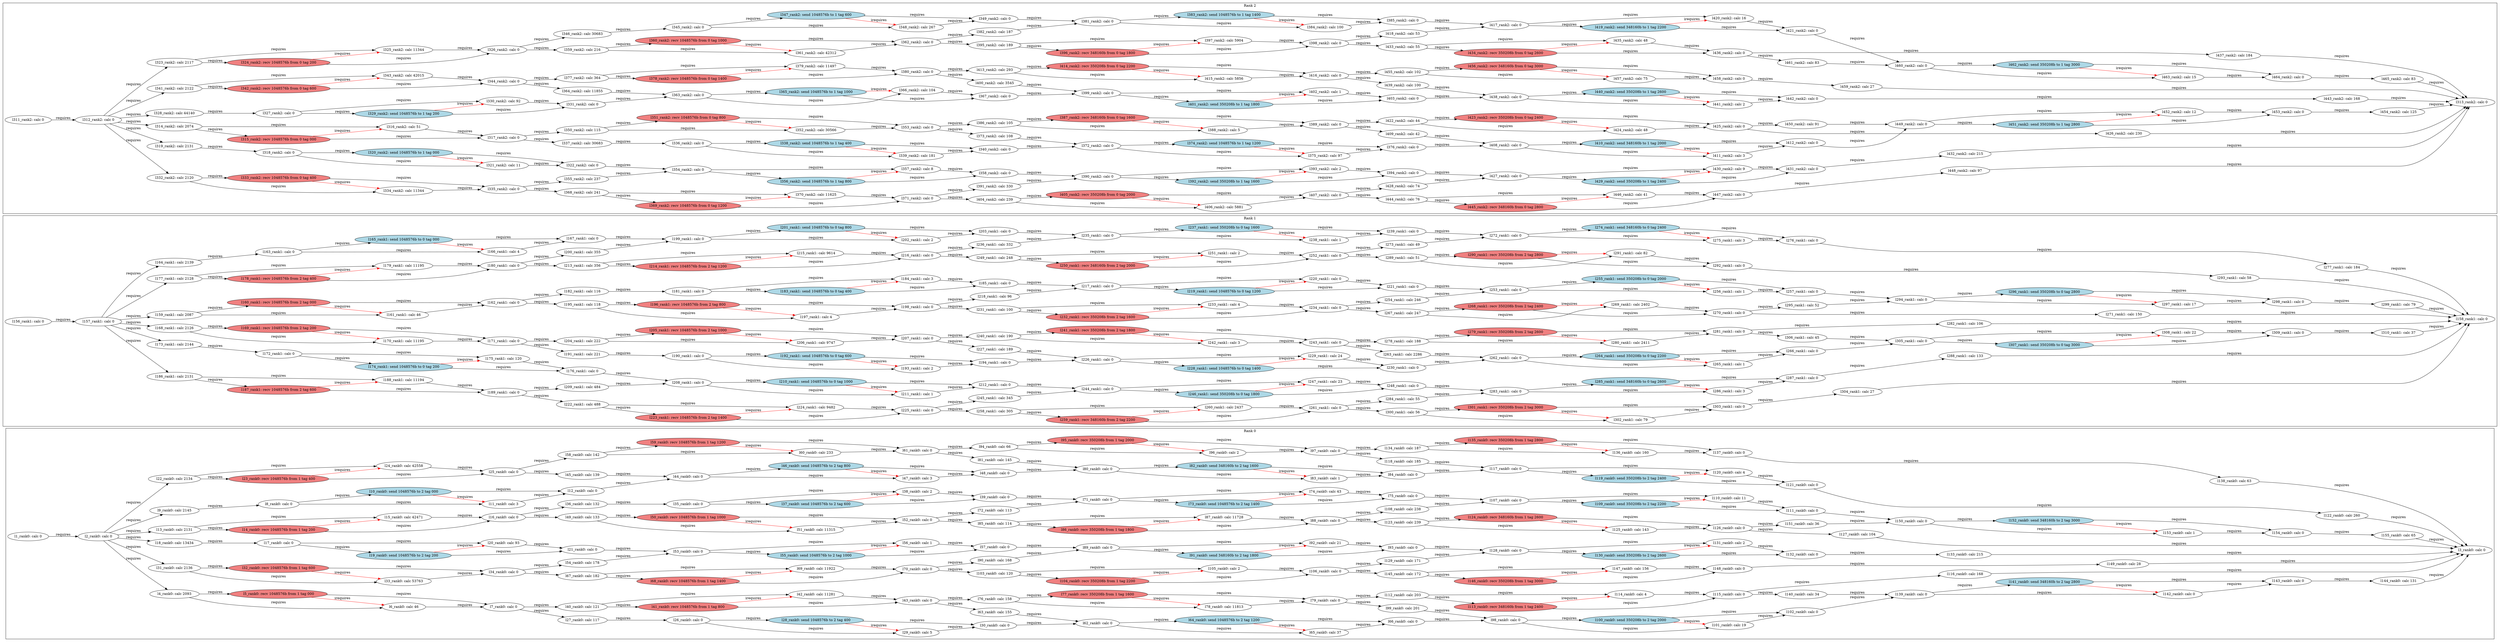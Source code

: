 digraph G {
    rankdir=LR;
    subgraph "cluster_rank_0" {
        label = "Rank 0";
        "l121_rank0: calc 0" [style=filled, fillcolor="white"];
        "l4_rank0: calc 2093" [style=filled, fillcolor="white"];
        "l23_rank0: recv 1048576b from 1 tag 400" [style=filled, fillcolor="lightcoral"];
        "l68_rank0: recv 1048576b from 1 tag 1400" [style=filled, fillcolor="lightcoral"];
        "l99_rank0: calc 201" [style=filled, fillcolor="white"];
        "l51_rank0: calc 11315" [style=filled, fillcolor="white"];
        "l14_rank0: recv 1048576b from 1 tag 200" [style=filled, fillcolor="lightcoral"];
        "l78_rank0: calc 11813" [style=filled, fillcolor="white"];
        "l55_rank0: send 1048576b to 2 tag 1000" [style=filled, fillcolor="lightblue"];
        "l31_rank0: calc 2136" [style=filled, fillcolor="white"];
        "l79_rank0: calc 0" [style=filled, fillcolor="white"];
        "l98_rank0: calc 0" [style=filled, fillcolor="white"];
        "l41_rank0: recv 1048576b from 1 tag 800" [style=filled, fillcolor="lightcoral"];
        "l100_rank0: send 350208b to 2 tag 2000" [style=filled, fillcolor="lightblue"];
        "l83_rank0: calc 1" [style=filled, fillcolor="white"];
        "l44_rank0: calc 0" [style=filled, fillcolor="white"];
        "l109_rank0: send 350208b to 2 tag 2200" [style=filled, fillcolor="lightblue"];
        "l70_rank0: calc 0" [style=filled, fillcolor="white"];
        "l120_rank0: calc 4" [style=filled, fillcolor="white"];
        "l25_rank0: calc 0" [style=filled, fillcolor="white"];
        "l63_rank0: calc 155" [style=filled, fillcolor="white"];
        "l26_rank0: calc 0" [style=filled, fillcolor="white"];
        "l21_rank0: calc 0" [style=filled, fillcolor="white"];
        "l104_rank0: recv 350208b from 1 tag 2200" [style=filled, fillcolor="lightcoral"];
        "l123_rank0: calc 239" [style=filled, fillcolor="white"];
        "l101_rank0: calc 19" [style=filled, fillcolor="white"];
        "l114_rank0: calc 4" [style=filled, fillcolor="white"];
        "l11_rank0: calc 3" [style=filled, fillcolor="white"];
        "l3_rank0: calc 0" [style=filled, fillcolor="white"];
        "l62_rank0: calc 0" [style=filled, fillcolor="white"];
        "l43_rank0: calc 0" [style=filled, fillcolor="white"];
        "l82_rank0: send 348160b to 2 tag 1600" [style=filled, fillcolor="lightblue"];
        "l145_rank0: calc 172" [style=filled, fillcolor="white"];
        "l1_rank0: calc 0" [style=filled, fillcolor="white"];
        "l13_rank0: calc 2131" [style=filled, fillcolor="white"];
        "l19_rank0: send 1048576b to 2 tag 200" [style=filled, fillcolor="lightblue"];
        "l142_rank0: calc 0" [style=filled, fillcolor="white"];
        "l85_rank0: calc 114" [style=filled, fillcolor="white"];
        "l127_rank0: calc 104" [style=filled, fillcolor="white"];
        "l95_rank0: recv 350208b from 1 tag 2000" [style=filled, fillcolor="lightcoral"];
        "l146_rank0: recv 350208b from 1 tag 3000" [style=filled, fillcolor="lightcoral"];
        "l105_rank0: calc 2" [style=filled, fillcolor="white"];
        "l8_rank0: calc 0" [style=filled, fillcolor="white"];
        "l154_rank0: calc 0" [style=filled, fillcolor="white"];
        "l72_rank0: calc 113" [style=filled, fillcolor="white"];
        "l69_rank0: calc 11922" [style=filled, fillcolor="white"];
        "l155_rank0: calc 65" [style=filled, fillcolor="white"];
        "l47_rank0: calc 3" [style=filled, fillcolor="white"];
        "l9_rank0: calc 2145" [style=filled, fillcolor="white"];
        "l39_rank0: calc 0" [style=filled, fillcolor="white"];
        "l119_rank0: send 350208b to 2 tag 2400" [style=filled, fillcolor="lightblue"];
        "l46_rank0: send 1048576b to 2 tag 800" [style=filled, fillcolor="lightblue"];
        "l66_rank0: calc 0" [style=filled, fillcolor="white"];
        "l88_rank0: calc 0" [style=filled, fillcolor="white"];
        "l48_rank0: calc 0" [style=filled, fillcolor="white"];
        "l131_rank0: calc 2" [style=filled, fillcolor="white"];
        "l87_rank0: calc 11728" [style=filled, fillcolor="white"];
        "l103_rank0: calc 120" [style=filled, fillcolor="white"];
        "l111_rank0: calc 0" [style=filled, fillcolor="white"];
        "l117_rank0: calc 0" [style=filled, fillcolor="white"];
        "l18_rank0: calc 13434" [style=filled, fillcolor="white"];
        "l22_rank0: calc 2134" [style=filled, fillcolor="white"];
        "l107_rank0: calc 0" [style=filled, fillcolor="white"];
        "l134_rank0: calc 187" [style=filled, fillcolor="white"];
        "l40_rank0: calc 121" [style=filled, fillcolor="white"];
        "l6_rank0: calc 46" [style=filled, fillcolor="white"];
        "l57_rank0: calc 0" [style=filled, fillcolor="white"];
        "l92_rank0: calc 21" [style=filled, fillcolor="white"];
        "l60_rank0: calc 233" [style=filled, fillcolor="white"];
        "l29_rank0: calc 5" [style=filled, fillcolor="white"];
        "l27_rank0: calc 117" [style=filled, fillcolor="white"];
        "l128_rank0: calc 0" [style=filled, fillcolor="white"];
        "l61_rank0: calc 0" [style=filled, fillcolor="white"];
        "l84_rank0: calc 0" [style=filled, fillcolor="white"];
        "l64_rank0: send 1048576b to 2 tag 1200" [style=filled, fillcolor="lightblue"];
        "l151_rank0: calc 36" [style=filled, fillcolor="white"];
        "l37_rank0: send 1048576b to 2 tag 600" [style=filled, fillcolor="lightblue"];
        "l56_rank0: calc 1" [style=filled, fillcolor="white"];
        "l112_rank0: calc 203" [style=filled, fillcolor="white"];
        "l16_rank0: calc 0" [style=filled, fillcolor="white"];
        "l116_rank0: calc 168" [style=filled, fillcolor="white"];
        "l91_rank0: send 348160b to 2 tag 1800" [style=filled, fillcolor="lightblue"];
        "l2_rank0: calc 0" [style=filled, fillcolor="white"];
        "l49_rank0: calc 133" [style=filled, fillcolor="white"];
        "l89_rank0: calc 0" [style=filled, fillcolor="white"];
        "l34_rank0: calc 0" [style=filled, fillcolor="white"];
        "l81_rank0: calc 145" [style=filled, fillcolor="white"];
        "l10_rank0: send 1048576b to 2 tag 000" [style=filled, fillcolor="lightblue"];
        "l136_rank0: calc 160" [style=filled, fillcolor="white"];
        "l67_rank0: calc 182" [style=filled, fillcolor="white"];
        "l135_rank0: recv 350208b from 1 tag 2800" [style=filled, fillcolor="lightcoral"];
        "l12_rank0: calc 0" [style=filled, fillcolor="white"];
        "l52_rank0: calc 0" [style=filled, fillcolor="white"];
        "l73_rank0: send 1048576b to 2 tag 1400" [style=filled, fillcolor="lightblue"];
        "l75_rank0: calc 0" [style=filled, fillcolor="white"];
        "l42_rank0: calc 11281" [style=filled, fillcolor="white"];
        "l17_rank0: calc 0" [style=filled, fillcolor="white"];
        "l133_rank0: calc 215" [style=filled, fillcolor="white"];
        "l33_rank0: calc 53763" [style=filled, fillcolor="white"];
        "l125_rank0: calc 143" [style=filled, fillcolor="white"];
        "l50_rank0: recv 1048576b from 1 tag 1000" [style=filled, fillcolor="lightcoral"];
        "l150_rank0: calc 0" [style=filled, fillcolor="white"];
        "l86_rank0: recv 350208b from 1 tag 1800" [style=filled, fillcolor="lightcoral"];
        "l130_rank0: send 350208b to 2 tag 2600" [style=filled, fillcolor="lightblue"];
        "l93_rank0: calc 0" [style=filled, fillcolor="white"];
        "l147_rank0: calc 156" [style=filled, fillcolor="white"];
        "l153_rank0: calc 1" [style=filled, fillcolor="white"];
        "l144_rank0: calc 131" [style=filled, fillcolor="white"];
        "l96_rank0: calc 2" [style=filled, fillcolor="white"];
        "l7_rank0: calc 0" [style=filled, fillcolor="white"];
        "l137_rank0: calc 0" [style=filled, fillcolor="white"];
        "l45_rank0: calc 139" [style=filled, fillcolor="white"];
        "l102_rank0: calc 0" [style=filled, fillcolor="white"];
        "l77_rank0: recv 350208b from 1 tag 1600" [style=filled, fillcolor="lightcoral"];
        "l24_rank0: calc 42558" [style=filled, fillcolor="white"];
        "l5_rank0: recv 1048576b from 1 tag 000" [style=filled, fillcolor="lightcoral"];
        "l108_rank0: calc 238" [style=filled, fillcolor="white"];
        "l118_rank0: calc 185" [style=filled, fillcolor="white"];
        "l129_rank0: calc 171" [style=filled, fillcolor="white"];
        "l138_rank0: calc 63" [style=filled, fillcolor="white"];
        "l32_rank0: recv 1048576b from 1 tag 600" [style=filled, fillcolor="lightcoral"];
        "l35_rank0: calc 0" [style=filled, fillcolor="white"];
        "l36_rank0: calc 132" [style=filled, fillcolor="white"];
        "l143_rank0: calc 0" [style=filled, fillcolor="white"];
        "l76_rank0: calc 158" [style=filled, fillcolor="white"];
        "l58_rank0: calc 142" [style=filled, fillcolor="white"];
        "l80_rank0: calc 0" [style=filled, fillcolor="white"];
        "l139_rank0: calc 0" [style=filled, fillcolor="white"];
        "l30_rank0: calc 0" [style=filled, fillcolor="white"];
        "l38_rank0: calc 2" [style=filled, fillcolor="white"];
        "l152_rank0: send 348160b to 2 tag 3000" [style=filled, fillcolor="lightblue"];
        "l106_rank0: calc 0" [style=filled, fillcolor="white"];
        "l15_rank0: calc 42471" [style=filled, fillcolor="white"];
        "l122_rank0: calc 260" [style=filled, fillcolor="white"];
        "l126_rank0: calc 0" [style=filled, fillcolor="white"];
        "l97_rank0: calc 0" [style=filled, fillcolor="white"];
        "l59_rank0: recv 1048576b from 1 tag 1200" [style=filled, fillcolor="lightcoral"];
        "l115_rank0: calc 0" [style=filled, fillcolor="white"];
        "l54_rank0: calc 178" [style=filled, fillcolor="white"];
        "l28_rank0: send 1048576b to 2 tag 400" [style=filled, fillcolor="lightblue"];
        "l141_rank0: send 348160b to 2 tag 2800" [style=filled, fillcolor="lightblue"];
        "l149_rank0: calc 28" [style=filled, fillcolor="white"];
        "l53_rank0: calc 0" [style=filled, fillcolor="white"];
        "l71_rank0: calc 0" [style=filled, fillcolor="white"];
        "l94_rank0: calc 66" [style=filled, fillcolor="white"];
        "l113_rank0: recv 348160b from 1 tag 2400" [style=filled, fillcolor="lightcoral"];
        "l110_rank0: calc 11" [style=filled, fillcolor="white"];
        "l140_rank0: calc 34" [style=filled, fillcolor="white"];
        "l90_rank0: calc 168" [style=filled, fillcolor="white"];
        "l65_rank0: calc 37" [style=filled, fillcolor="white"];
        "l132_rank0: calc 0" [style=filled, fillcolor="white"];
        "l148_rank0: calc 0" [style=filled, fillcolor="white"];
        "l124_rank0: recv 348160b from 1 tag 2600" [style=filled, fillcolor="lightcoral"];
        "l20_rank0: calc 93" [style=filled, fillcolor="white"];
        "l74_rank0: calc 43" [style=filled, fillcolor="white"];
        "l1_rank0: calc 0" -> "l2_rank0: calc 0" [label="requires", color="black"];
        "l2_rank0: calc 0" -> "l4_rank0: calc 2093" [label="requires", color="black"];
        "l4_rank0: calc 2093" -> "l5_rank0: recv 1048576b from 1 tag 000" [label="requires", color="black"];
        "l4_rank0: calc 2093" -> "l6_rank0: calc 46" [label="requires", color="black"];
        "l5_rank0: recv 1048576b from 1 tag 000" -> "l6_rank0: calc 46" [label="irequires", color="red"];
        "l6_rank0: calc 46" -> "l7_rank0: calc 0" [label="requires", color="black"];
        "l5_rank0: recv 1048576b from 1 tag 000" -> "l7_rank0: calc 0" [label="requires", color="black"];
        "l2_rank0: calc 0" -> "l9_rank0: calc 2145" [label="requires", color="black"];
        "l9_rank0: calc 2145" -> "l8_rank0: calc 0" [label="requires", color="black"];
        "l8_rank0: calc 0" -> "l10_rank0: send 1048576b to 2 tag 000" [label="requires", color="black"];
        "l8_rank0: calc 0" -> "l11_rank0: calc 3" [label="requires", color="black"];
        "l10_rank0: send 1048576b to 2 tag 000" -> "l11_rank0: calc 3" [label="irequires", color="red"];
        "l11_rank0: calc 3" -> "l12_rank0: calc 0" [label="requires", color="black"];
        "l10_rank0: send 1048576b to 2 tag 000" -> "l12_rank0: calc 0" [label="requires", color="black"];
        "l2_rank0: calc 0" -> "l13_rank0: calc 2131" [label="requires", color="black"];
        "l13_rank0: calc 2131" -> "l14_rank0: recv 1048576b from 1 tag 200" [label="requires", color="black"];
        "l13_rank0: calc 2131" -> "l15_rank0: calc 42471" [label="requires", color="black"];
        "l14_rank0: recv 1048576b from 1 tag 200" -> "l15_rank0: calc 42471" [label="irequires", color="red"];
        "l15_rank0: calc 42471" -> "l16_rank0: calc 0" [label="requires", color="black"];
        "l14_rank0: recv 1048576b from 1 tag 200" -> "l16_rank0: calc 0" [label="requires", color="black"];
        "l2_rank0: calc 0" -> "l18_rank0: calc 13434" [label="requires", color="black"];
        "l18_rank0: calc 13434" -> "l17_rank0: calc 0" [label="requires", color="black"];
        "l17_rank0: calc 0" -> "l19_rank0: send 1048576b to 2 tag 200" [label="requires", color="black"];
        "l17_rank0: calc 0" -> "l20_rank0: calc 93" [label="requires", color="black"];
        "l19_rank0: send 1048576b to 2 tag 200" -> "l20_rank0: calc 93" [label="irequires", color="red"];
        "l20_rank0: calc 93" -> "l21_rank0: calc 0" [label="requires", color="black"];
        "l19_rank0: send 1048576b to 2 tag 200" -> "l21_rank0: calc 0" [label="requires", color="black"];
        "l2_rank0: calc 0" -> "l22_rank0: calc 2134" [label="requires", color="black"];
        "l22_rank0: calc 2134" -> "l23_rank0: recv 1048576b from 1 tag 400" [label="requires", color="black"];
        "l22_rank0: calc 2134" -> "l24_rank0: calc 42558" [label="requires", color="black"];
        "l23_rank0: recv 1048576b from 1 tag 400" -> "l24_rank0: calc 42558" [label="irequires", color="red"];
        "l24_rank0: calc 42558" -> "l25_rank0: calc 0" [label="requires", color="black"];
        "l23_rank0: recv 1048576b from 1 tag 400" -> "l25_rank0: calc 0" [label="requires", color="black"];
        "l7_rank0: calc 0" -> "l27_rank0: calc 117" [label="requires", color="black"];
        "l27_rank0: calc 117" -> "l26_rank0: calc 0" [label="requires", color="black"];
        "l26_rank0: calc 0" -> "l28_rank0: send 1048576b to 2 tag 400" [label="requires", color="black"];
        "l26_rank0: calc 0" -> "l29_rank0: calc 5" [label="requires", color="black"];
        "l28_rank0: send 1048576b to 2 tag 400" -> "l29_rank0: calc 5" [label="irequires", color="red"];
        "l29_rank0: calc 5" -> "l30_rank0: calc 0" [label="requires", color="black"];
        "l28_rank0: send 1048576b to 2 tag 400" -> "l30_rank0: calc 0" [label="requires", color="black"];
        "l2_rank0: calc 0" -> "l31_rank0: calc 2136" [label="requires", color="black"];
        "l31_rank0: calc 2136" -> "l32_rank0: recv 1048576b from 1 tag 600" [label="requires", color="black"];
        "l31_rank0: calc 2136" -> "l33_rank0: calc 53763" [label="requires", color="black"];
        "l32_rank0: recv 1048576b from 1 tag 600" -> "l33_rank0: calc 53763" [label="irequires", color="red"];
        "l33_rank0: calc 53763" -> "l34_rank0: calc 0" [label="requires", color="black"];
        "l32_rank0: recv 1048576b from 1 tag 600" -> "l34_rank0: calc 0" [label="requires", color="black"];
        "l16_rank0: calc 0" -> "l36_rank0: calc 132" [label="requires", color="black"];
        "l36_rank0: calc 132" -> "l35_rank0: calc 0" [label="requires", color="black"];
        "l35_rank0: calc 0" -> "l37_rank0: send 1048576b to 2 tag 600" [label="requires", color="black"];
        "l35_rank0: calc 0" -> "l38_rank0: calc 2" [label="requires", color="black"];
        "l37_rank0: send 1048576b to 2 tag 600" -> "l38_rank0: calc 2" [label="irequires", color="red"];
        "l38_rank0: calc 2" -> "l39_rank0: calc 0" [label="requires", color="black"];
        "l37_rank0: send 1048576b to 2 tag 600" -> "l39_rank0: calc 0" [label="requires", color="black"];
        "l7_rank0: calc 0" -> "l40_rank0: calc 121" [label="requires", color="black"];
        "l40_rank0: calc 121" -> "l41_rank0: recv 1048576b from 1 tag 800" [label="requires", color="black"];
        "l40_rank0: calc 121" -> "l42_rank0: calc 11281" [label="requires", color="black"];
        "l41_rank0: recv 1048576b from 1 tag 800" -> "l42_rank0: calc 11281" [label="irequires", color="red"];
        "l42_rank0: calc 11281" -> "l43_rank0: calc 0" [label="requires", color="black"];
        "l41_rank0: recv 1048576b from 1 tag 800" -> "l43_rank0: calc 0" [label="requires", color="black"];
        "l25_rank0: calc 0" -> "l45_rank0: calc 139" [label="requires", color="black"];
        "l45_rank0: calc 139" -> "l44_rank0: calc 0" [label="requires", color="black"];
        "l12_rank0: calc 0" -> "l44_rank0: calc 0" [label="requires", color="black"];
        "l44_rank0: calc 0" -> "l46_rank0: send 1048576b to 2 tag 800" [label="requires", color="black"];
        "l44_rank0: calc 0" -> "l47_rank0: calc 3" [label="requires", color="black"];
        "l46_rank0: send 1048576b to 2 tag 800" -> "l47_rank0: calc 3" [label="irequires", color="red"];
        "l47_rank0: calc 3" -> "l48_rank0: calc 0" [label="requires", color="black"];
        "l46_rank0: send 1048576b to 2 tag 800" -> "l48_rank0: calc 0" [label="requires", color="black"];
        "l16_rank0: calc 0" -> "l49_rank0: calc 133" [label="requires", color="black"];
        "l49_rank0: calc 133" -> "l50_rank0: recv 1048576b from 1 tag 1000" [label="requires", color="black"];
        "l49_rank0: calc 133" -> "l51_rank0: calc 11315" [label="requires", color="black"];
        "l50_rank0: recv 1048576b from 1 tag 1000" -> "l51_rank0: calc 11315" [label="irequires", color="red"];
        "l51_rank0: calc 11315" -> "l52_rank0: calc 0" [label="requires", color="black"];
        "l50_rank0: recv 1048576b from 1 tag 1000" -> "l52_rank0: calc 0" [label="requires", color="black"];
        "l34_rank0: calc 0" -> "l54_rank0: calc 178" [label="requires", color="black"];
        "l54_rank0: calc 178" -> "l53_rank0: calc 0" [label="requires", color="black"];
        "l21_rank0: calc 0" -> "l53_rank0: calc 0" [label="requires", color="black"];
        "l53_rank0: calc 0" -> "l55_rank0: send 1048576b to 2 tag 1000" [label="requires", color="black"];
        "l53_rank0: calc 0" -> "l56_rank0: calc 1" [label="requires", color="black"];
        "l55_rank0: send 1048576b to 2 tag 1000" -> "l56_rank0: calc 1" [label="irequires", color="red"];
        "l56_rank0: calc 1" -> "l57_rank0: calc 0" [label="requires", color="black"];
        "l55_rank0: send 1048576b to 2 tag 1000" -> "l57_rank0: calc 0" [label="requires", color="black"];
        "l25_rank0: calc 0" -> "l58_rank0: calc 142" [label="requires", color="black"];
        "l58_rank0: calc 142" -> "l59_rank0: recv 1048576b from 1 tag 1200" [label="requires", color="black"];
        "l58_rank0: calc 142" -> "l60_rank0: calc 233" [label="requires", color="black"];
        "l59_rank0: recv 1048576b from 1 tag 1200" -> "l60_rank0: calc 233" [label="irequires", color="red"];
        "l60_rank0: calc 233" -> "l61_rank0: calc 0" [label="requires", color="black"];
        "l59_rank0: recv 1048576b from 1 tag 1200" -> "l61_rank0: calc 0" [label="requires", color="black"];
        "l43_rank0: calc 0" -> "l63_rank0: calc 155" [label="requires", color="black"];
        "l63_rank0: calc 155" -> "l62_rank0: calc 0" [label="requires", color="black"];
        "l30_rank0: calc 0" -> "l62_rank0: calc 0" [label="requires", color="black"];
        "l62_rank0: calc 0" -> "l64_rank0: send 1048576b to 2 tag 1200" [label="requires", color="black"];
        "l62_rank0: calc 0" -> "l65_rank0: calc 37" [label="requires", color="black"];
        "l64_rank0: send 1048576b to 2 tag 1200" -> "l65_rank0: calc 37" [label="irequires", color="red"];
        "l65_rank0: calc 37" -> "l66_rank0: calc 0" [label="requires", color="black"];
        "l64_rank0: send 1048576b to 2 tag 1200" -> "l66_rank0: calc 0" [label="requires", color="black"];
        "l34_rank0: calc 0" -> "l67_rank0: calc 182" [label="requires", color="black"];
        "l67_rank0: calc 182" -> "l68_rank0: recv 1048576b from 1 tag 1400" [label="requires", color="black"];
        "l67_rank0: calc 182" -> "l69_rank0: calc 11922" [label="requires", color="black"];
        "l68_rank0: recv 1048576b from 1 tag 1400" -> "l69_rank0: calc 11922" [label="irequires", color="red"];
        "l69_rank0: calc 11922" -> "l70_rank0: calc 0" [label="requires", color="black"];
        "l68_rank0: recv 1048576b from 1 tag 1400" -> "l70_rank0: calc 0" [label="requires", color="black"];
        "l52_rank0: calc 0" -> "l72_rank0: calc 113" [label="requires", color="black"];
        "l72_rank0: calc 113" -> "l71_rank0: calc 0" [label="requires", color="black"];
        "l39_rank0: calc 0" -> "l71_rank0: calc 0" [label="requires", color="black"];
        "l71_rank0: calc 0" -> "l73_rank0: send 1048576b to 2 tag 1400" [label="requires", color="black"];
        "l71_rank0: calc 0" -> "l74_rank0: calc 43" [label="requires", color="black"];
        "l73_rank0: send 1048576b to 2 tag 1400" -> "l74_rank0: calc 43" [label="irequires", color="red"];
        "l74_rank0: calc 43" -> "l75_rank0: calc 0" [label="requires", color="black"];
        "l73_rank0: send 1048576b to 2 tag 1400" -> "l75_rank0: calc 0" [label="requires", color="black"];
        "l43_rank0: calc 0" -> "l76_rank0: calc 158" [label="requires", color="black"];
        "l76_rank0: calc 158" -> "l77_rank0: recv 350208b from 1 tag 1600" [label="requires", color="black"];
        "l76_rank0: calc 158" -> "l78_rank0: calc 11813" [label="requires", color="black"];
        "l77_rank0: recv 350208b from 1 tag 1600" -> "l78_rank0: calc 11813" [label="irequires", color="red"];
        "l78_rank0: calc 11813" -> "l79_rank0: calc 0" [label="requires", color="black"];
        "l77_rank0: recv 350208b from 1 tag 1600" -> "l79_rank0: calc 0" [label="requires", color="black"];
        "l61_rank0: calc 0" -> "l81_rank0: calc 145" [label="requires", color="black"];
        "l81_rank0: calc 145" -> "l80_rank0: calc 0" [label="requires", color="black"];
        "l48_rank0: calc 0" -> "l80_rank0: calc 0" [label="requires", color="black"];
        "l80_rank0: calc 0" -> "l82_rank0: send 348160b to 2 tag 1600" [label="requires", color="black"];
        "l80_rank0: calc 0" -> "l83_rank0: calc 1" [label="requires", color="black"];
        "l82_rank0: send 348160b to 2 tag 1600" -> "l83_rank0: calc 1" [label="irequires", color="red"];
        "l83_rank0: calc 1" -> "l84_rank0: calc 0" [label="requires", color="black"];
        "l82_rank0: send 348160b to 2 tag 1600" -> "l84_rank0: calc 0" [label="requires", color="black"];
        "l52_rank0: calc 0" -> "l85_rank0: calc 114" [label="requires", color="black"];
        "l85_rank0: calc 114" -> "l86_rank0: recv 350208b from 1 tag 1800" [label="requires", color="black"];
        "l85_rank0: calc 114" -> "l87_rank0: calc 11728" [label="requires", color="black"];
        "l86_rank0: recv 350208b from 1 tag 1800" -> "l87_rank0: calc 11728" [label="irequires", color="red"];
        "l87_rank0: calc 11728" -> "l88_rank0: calc 0" [label="requires", color="black"];
        "l86_rank0: recv 350208b from 1 tag 1800" -> "l88_rank0: calc 0" [label="requires", color="black"];
        "l70_rank0: calc 0" -> "l90_rank0: calc 168" [label="requires", color="black"];
        "l90_rank0: calc 168" -> "l89_rank0: calc 0" [label="requires", color="black"];
        "l57_rank0: calc 0" -> "l89_rank0: calc 0" [label="requires", color="black"];
        "l89_rank0: calc 0" -> "l91_rank0: send 348160b to 2 tag 1800" [label="requires", color="black"];
        "l89_rank0: calc 0" -> "l92_rank0: calc 21" [label="requires", color="black"];
        "l91_rank0: send 348160b to 2 tag 1800" -> "l92_rank0: calc 21" [label="irequires", color="red"];
        "l92_rank0: calc 21" -> "l93_rank0: calc 0" [label="requires", color="black"];
        "l91_rank0: send 348160b to 2 tag 1800" -> "l93_rank0: calc 0" [label="requires", color="black"];
        "l61_rank0: calc 0" -> "l94_rank0: calc 66" [label="requires", color="black"];
        "l94_rank0: calc 66" -> "l95_rank0: recv 350208b from 1 tag 2000" [label="requires", color="black"];
        "l94_rank0: calc 66" -> "l96_rank0: calc 2" [label="requires", color="black"];
        "l95_rank0: recv 350208b from 1 tag 2000" -> "l96_rank0: calc 2" [label="irequires", color="red"];
        "l96_rank0: calc 2" -> "l97_rank0: calc 0" [label="requires", color="black"];
        "l95_rank0: recv 350208b from 1 tag 2000" -> "l97_rank0: calc 0" [label="requires", color="black"];
        "l79_rank0: calc 0" -> "l99_rank0: calc 201" [label="requires", color="black"];
        "l99_rank0: calc 201" -> "l98_rank0: calc 0" [label="requires", color="black"];
        "l66_rank0: calc 0" -> "l98_rank0: calc 0" [label="requires", color="black"];
        "l98_rank0: calc 0" -> "l100_rank0: send 350208b to 2 tag 2000" [label="requires", color="black"];
        "l98_rank0: calc 0" -> "l101_rank0: calc 19" [label="requires", color="black"];
        "l100_rank0: send 350208b to 2 tag 2000" -> "l101_rank0: calc 19" [label="irequires", color="red"];
        "l101_rank0: calc 19" -> "l102_rank0: calc 0" [label="requires", color="black"];
        "l100_rank0: send 350208b to 2 tag 2000" -> "l102_rank0: calc 0" [label="requires", color="black"];
        "l70_rank0: calc 0" -> "l103_rank0: calc 120" [label="requires", color="black"];
        "l103_rank0: calc 120" -> "l104_rank0: recv 350208b from 1 tag 2200" [label="requires", color="black"];
        "l103_rank0: calc 120" -> "l105_rank0: calc 2" [label="requires", color="black"];
        "l104_rank0: recv 350208b from 1 tag 2200" -> "l105_rank0: calc 2" [label="irequires", color="red"];
        "l105_rank0: calc 2" -> "l106_rank0: calc 0" [label="requires", color="black"];
        "l104_rank0: recv 350208b from 1 tag 2200" -> "l106_rank0: calc 0" [label="requires", color="black"];
        "l88_rank0: calc 0" -> "l108_rank0: calc 238" [label="requires", color="black"];
        "l108_rank0: calc 238" -> "l107_rank0: calc 0" [label="requires", color="black"];
        "l75_rank0: calc 0" -> "l107_rank0: calc 0" [label="requires", color="black"];
        "l107_rank0: calc 0" -> "l109_rank0: send 350208b to 2 tag 2200" [label="requires", color="black"];
        "l107_rank0: calc 0" -> "l110_rank0: calc 11" [label="requires", color="black"];
        "l109_rank0: send 350208b to 2 tag 2200" -> "l110_rank0: calc 11" [label="irequires", color="red"];
        "l110_rank0: calc 11" -> "l111_rank0: calc 0" [label="requires", color="black"];
        "l109_rank0: send 350208b to 2 tag 2200" -> "l111_rank0: calc 0" [label="requires", color="black"];
        "l79_rank0: calc 0" -> "l112_rank0: calc 203" [label="requires", color="black"];
        "l112_rank0: calc 203" -> "l113_rank0: recv 348160b from 1 tag 2400" [label="requires", color="black"];
        "l112_rank0: calc 203" -> "l114_rank0: calc 4" [label="requires", color="black"];
        "l113_rank0: recv 348160b from 1 tag 2400" -> "l114_rank0: calc 4" [label="irequires", color="red"];
        "l114_rank0: calc 4" -> "l115_rank0: calc 0" [label="requires", color="black"];
        "l113_rank0: recv 348160b from 1 tag 2400" -> "l115_rank0: calc 0" [label="requires", color="black"];
        "l115_rank0: calc 0" -> "l116_rank0: calc 168" [label="requires", color="black"];
        "l116_rank0: calc 168" -> "l3_rank0: calc 0" [label="requires", color="black"];
        "l97_rank0: calc 0" -> "l118_rank0: calc 185" [label="requires", color="black"];
        "l118_rank0: calc 185" -> "l117_rank0: calc 0" [label="requires", color="black"];
        "l84_rank0: calc 0" -> "l117_rank0: calc 0" [label="requires", color="black"];
        "l117_rank0: calc 0" -> "l119_rank0: send 350208b to 2 tag 2400" [label="requires", color="black"];
        "l117_rank0: calc 0" -> "l120_rank0: calc 4" [label="requires", color="black"];
        "l119_rank0: send 350208b to 2 tag 2400" -> "l120_rank0: calc 4" [label="irequires", color="red"];
        "l120_rank0: calc 4" -> "l121_rank0: calc 0" [label="requires", color="black"];
        "l119_rank0: send 350208b to 2 tag 2400" -> "l121_rank0: calc 0" [label="requires", color="black"];
        "l121_rank0: calc 0" -> "l122_rank0: calc 260" [label="requires", color="black"];
        "l122_rank0: calc 260" -> "l3_rank0: calc 0" [label="requires", color="black"];
        "l88_rank0: calc 0" -> "l123_rank0: calc 239" [label="requires", color="black"];
        "l123_rank0: calc 239" -> "l124_rank0: recv 348160b from 1 tag 2600" [label="requires", color="black"];
        "l123_rank0: calc 239" -> "l125_rank0: calc 143" [label="requires", color="black"];
        "l124_rank0: recv 348160b from 1 tag 2600" -> "l125_rank0: calc 143" [label="irequires", color="red"];
        "l125_rank0: calc 143" -> "l126_rank0: calc 0" [label="requires", color="black"];
        "l124_rank0: recv 348160b from 1 tag 2600" -> "l126_rank0: calc 0" [label="requires", color="black"];
        "l126_rank0: calc 0" -> "l127_rank0: calc 104" [label="requires", color="black"];
        "l127_rank0: calc 104" -> "l3_rank0: calc 0" [label="requires", color="black"];
        "l106_rank0: calc 0" -> "l129_rank0: calc 171" [label="requires", color="black"];
        "l129_rank0: calc 171" -> "l128_rank0: calc 0" [label="requires", color="black"];
        "l93_rank0: calc 0" -> "l128_rank0: calc 0" [label="requires", color="black"];
        "l128_rank0: calc 0" -> "l130_rank0: send 350208b to 2 tag 2600" [label="requires", color="black"];
        "l128_rank0: calc 0" -> "l131_rank0: calc 2" [label="requires", color="black"];
        "l130_rank0: send 350208b to 2 tag 2600" -> "l131_rank0: calc 2" [label="irequires", color="red"];
        "l131_rank0: calc 2" -> "l132_rank0: calc 0" [label="requires", color="black"];
        "l130_rank0: send 350208b to 2 tag 2600" -> "l132_rank0: calc 0" [label="requires", color="black"];
        "l132_rank0: calc 0" -> "l133_rank0: calc 215" [label="requires", color="black"];
        "l133_rank0: calc 215" -> "l3_rank0: calc 0" [label="requires", color="black"];
        "l97_rank0: calc 0" -> "l134_rank0: calc 187" [label="requires", color="black"];
        "l134_rank0: calc 187" -> "l135_rank0: recv 350208b from 1 tag 2800" [label="requires", color="black"];
        "l134_rank0: calc 187" -> "l136_rank0: calc 160" [label="requires", color="black"];
        "l135_rank0: recv 350208b from 1 tag 2800" -> "l136_rank0: calc 160" [label="irequires", color="red"];
        "l136_rank0: calc 160" -> "l137_rank0: calc 0" [label="requires", color="black"];
        "l135_rank0: recv 350208b from 1 tag 2800" -> "l137_rank0: calc 0" [label="requires", color="black"];
        "l137_rank0: calc 0" -> "l138_rank0: calc 63" [label="requires", color="black"];
        "l138_rank0: calc 63" -> "l3_rank0: calc 0" [label="requires", color="black"];
        "l115_rank0: calc 0" -> "l140_rank0: calc 34" [label="requires", color="black"];
        "l140_rank0: calc 34" -> "l139_rank0: calc 0" [label="requires", color="black"];
        "l102_rank0: calc 0" -> "l139_rank0: calc 0" [label="requires", color="black"];
        "l139_rank0: calc 0" -> "l141_rank0: send 348160b to 2 tag 2800" [label="requires", color="black"];
        "l139_rank0: calc 0" -> "l142_rank0: calc 0" [label="requires", color="black"];
        "l141_rank0: send 348160b to 2 tag 2800" -> "l142_rank0: calc 0" [label="irequires", color="red"];
        "l142_rank0: calc 0" -> "l143_rank0: calc 0" [label="requires", color="black"];
        "l141_rank0: send 348160b to 2 tag 2800" -> "l143_rank0: calc 0" [label="requires", color="black"];
        "l143_rank0: calc 0" -> "l144_rank0: calc 131" [label="requires", color="black"];
        "l144_rank0: calc 131" -> "l3_rank0: calc 0" [label="requires", color="black"];
        "l106_rank0: calc 0" -> "l145_rank0: calc 172" [label="requires", color="black"];
        "l145_rank0: calc 172" -> "l146_rank0: recv 350208b from 1 tag 3000" [label="requires", color="black"];
        "l145_rank0: calc 172" -> "l147_rank0: calc 156" [label="requires", color="black"];
        "l146_rank0: recv 350208b from 1 tag 3000" -> "l147_rank0: calc 156" [label="irequires", color="red"];
        "l147_rank0: calc 156" -> "l148_rank0: calc 0" [label="requires", color="black"];
        "l146_rank0: recv 350208b from 1 tag 3000" -> "l148_rank0: calc 0" [label="requires", color="black"];
        "l148_rank0: calc 0" -> "l149_rank0: calc 28" [label="requires", color="black"];
        "l149_rank0: calc 28" -> "l3_rank0: calc 0" [label="requires", color="black"];
        "l126_rank0: calc 0" -> "l151_rank0: calc 36" [label="requires", color="black"];
        "l151_rank0: calc 36" -> "l150_rank0: calc 0" [label="requires", color="black"];
        "l111_rank0: calc 0" -> "l150_rank0: calc 0" [label="requires", color="black"];
        "l150_rank0: calc 0" -> "l152_rank0: send 348160b to 2 tag 3000" [label="requires", color="black"];
        "l150_rank0: calc 0" -> "l153_rank0: calc 1" [label="requires", color="black"];
        "l152_rank0: send 348160b to 2 tag 3000" -> "l153_rank0: calc 1" [label="irequires", color="red"];
        "l153_rank0: calc 1" -> "l154_rank0: calc 0" [label="requires", color="black"];
        "l152_rank0: send 348160b to 2 tag 3000" -> "l154_rank0: calc 0" [label="requires", color="black"];
        "l154_rank0: calc 0" -> "l155_rank0: calc 65" [label="requires", color="black"];
        "l155_rank0: calc 65" -> "l3_rank0: calc 0" [label="requires", color="black"];
    }
    subgraph "cluster_rank_1" {
        label = "Rank 1";
        "l306_rank1: calc 45" [style=filled, fillcolor="white"];
        "l186_rank1: calc 2131" [style=filled, fillcolor="white"];
        "l217_rank1: calc 0" [style=filled, fillcolor="white"];
        "l242_rank1: calc 3" [style=filled, fillcolor="white"];
        "l238_rank1: calc 1" [style=filled, fillcolor="white"];
        "l226_rank1: calc 0" [style=filled, fillcolor="white"];
        "l191_rank1: calc 221" [style=filled, fillcolor="white"];
        "l221_rank1: calc 0" [style=filled, fillcolor="white"];
        "l251_rank1: calc 2" [style=filled, fillcolor="white"];
        "l181_rank1: calc 0" [style=filled, fillcolor="white"];
        "l203_rank1: calc 0" [style=filled, fillcolor="white"];
        "l283_rank1: calc 0" [style=filled, fillcolor="white"];
        "l268_rank1: recv 350208b from 2 tag 2400" [style=filled, fillcolor="lightcoral"];
        "l185_rank1: calc 0" [style=filled, fillcolor="white"];
        "l193_rank1: calc 2" [style=filled, fillcolor="white"];
        "l209_rank1: calc 484" [style=filled, fillcolor="white"];
        "l277_rank1: calc 184" [style=filled, fillcolor="white"];
        "l259_rank1: recv 348160b from 2 tag 2200" [style=filled, fillcolor="lightcoral"];
        "l204_rank1: calc 222" [style=filled, fillcolor="white"];
        "l234_rank1: calc 0" [style=filled, fillcolor="white"];
        "l304_rank1: calc 27" [style=filled, fillcolor="white"];
        "l202_rank1: calc 2" [style=filled, fillcolor="white"];
        "l247_rank1: calc 23" [style=filled, fillcolor="white"];
        "l253_rank1: calc 0" [style=filled, fillcolor="white"];
        "l169_rank1: recv 1048576b from 2 tag 200" [style=filled, fillcolor="lightcoral"];
        "l173_rank1: calc 2144" [style=filled, fillcolor="white"];
        "l214_rank1: recv 1048576b from 2 tag 1200" [style=filled, fillcolor="lightcoral"];
        "l282_rank1: calc 106" [style=filled, fillcolor="white"];
        "l172_rank1: calc 0" [style=filled, fillcolor="white"];
        "l192_rank1: send 1048576b to 0 tag 600" [style=filled, fillcolor="lightblue"];
        "l246_rank1: send 350208b to 0 tag 1800" [style=filled, fillcolor="lightblue"];
        "l215_rank1: calc 9614" [style=filled, fillcolor="white"];
        "l189_rank1: calc 0" [style=filled, fillcolor="white"];
        "l197_rank1: calc 4" [style=filled, fillcolor="white"];
        "l168_rank1: calc 2126" [style=filled, fillcolor="white"];
        "l292_rank1: calc 0" [style=filled, fillcolor="white"];
        "l261_rank1: calc 0" [style=filled, fillcolor="white"];
        "l279_rank1: recv 350208b from 2 tag 2600" [style=filled, fillcolor="lightcoral"];
        "l157_rank1: calc 0" [style=filled, fillcolor="white"];
        "l229_rank1: calc 24" [style=filled, fillcolor="white"];
        "l187_rank1: recv 1048576b from 2 tag 600" [style=filled, fillcolor="lightcoral"];
        "l256_rank1: calc 1" [style=filled, fillcolor="white"];
        "l223_rank1: recv 1048576b from 2 tag 1400" [style=filled, fillcolor="lightcoral"];
        "l174_rank1: send 1048576b to 0 tag 200" [style=filled, fillcolor="lightblue"];
        "l161_rank1: calc 46" [style=filled, fillcolor="white"];
        "l307_rank1: send 350208b to 0 tag 3000" [style=filled, fillcolor="lightblue"];
        "l262_rank1: calc 0" [style=filled, fillcolor="white"];
        "l289_rank1: calc 51" [style=filled, fillcolor="white"];
        "l270_rank1: calc 0" [style=filled, fillcolor="white"];
        "l310_rank1: calc 37" [style=filled, fillcolor="white"];
        "l258_rank1: calc 305" [style=filled, fillcolor="white"];
        "l297_rank1: calc 17" [style=filled, fillcolor="white"];
        "l159_rank1: calc 2087" [style=filled, fillcolor="white"];
        "l206_rank1: calc 9747" [style=filled, fillcolor="white"];
        "l160_rank1: recv 1048576b from 2 tag 000" [style=filled, fillcolor="lightcoral"];
        "l211_rank1: calc 1" [style=filled, fillcolor="white"];
        "l175_rank1: calc 120" [style=filled, fillcolor="white"];
        "l224_rank1: calc 9482" [style=filled, fillcolor="white"];
        "l305_rank1: calc 0" [style=filled, fillcolor="white"];
        "l241_rank1: recv 350208b from 2 tag 1800" [style=filled, fillcolor="lightcoral"];
        "l237_rank1: send 350208b to 0 tag 1600" [style=filled, fillcolor="lightblue"];
        "l293_rank1: calc 58" [style=filled, fillcolor="white"];
        "l239_rank1: calc 0" [style=filled, fillcolor="white"];
        "l272_rank1: calc 0" [style=filled, fillcolor="white"];
        "l182_rank1: calc 116" [style=filled, fillcolor="white"];
        "l298_rank1: calc 0" [style=filled, fillcolor="white"];
        "l284_rank1: calc 55" [style=filled, fillcolor="white"];
        "l280_rank1: calc 2411" [style=filled, fillcolor="white"];
        "l194_rank1: calc 0" [style=filled, fillcolor="white"];
        "l275_rank1: calc 3" [style=filled, fillcolor="white"];
        "l212_rank1: calc 0" [style=filled, fillcolor="white"];
        "l290_rank1: recv 350208b from 2 tag 2800" [style=filled, fillcolor="lightcoral"];
        "l296_rank1: send 350208b to 0 tag 2800" [style=filled, fillcolor="lightblue"];
        "l288_rank1: calc 133" [style=filled, fillcolor="white"];
        "l201_rank1: send 1048576b to 0 tag 800" [style=filled, fillcolor="lightblue"];
        "l183_rank1: send 1048576b to 0 tag 400" [style=filled, fillcolor="lightblue"];
        "l231_rank1: calc 100" [style=filled, fillcolor="white"];
        "l219_rank1: send 1048576b to 0 tag 1200" [style=filled, fillcolor="lightblue"];
        "l230_rank1: calc 0" [style=filled, fillcolor="white"];
        "l232_rank1: recv 350208b from 2 tag 1600" [style=filled, fillcolor="lightcoral"];
        "l301_rank1: recv 350208b from 2 tag 3000" [style=filled, fillcolor="lightcoral"];
        "l162_rank1: calc 0" [style=filled, fillcolor="white"];
        "l196_rank1: recv 1048576b from 2 tag 800" [style=filled, fillcolor="lightcoral"];
        "l243_rank1: calc 0" [style=filled, fillcolor="white"];
        "l254_rank1: calc 246" [style=filled, fillcolor="white"];
        "l264_rank1: send 350208b to 0 tag 2200" [style=filled, fillcolor="lightblue"];
        "l249_rank1: calc 248" [style=filled, fillcolor="white"];
        "l190_rank1: calc 0" [style=filled, fillcolor="white"];
        "l156_rank1: calc 0" [style=filled, fillcolor="white"];
        "l167_rank1: calc 0" [style=filled, fillcolor="white"];
        "l252_rank1: calc 0" [style=filled, fillcolor="white"];
        "l265_rank1: calc 1" [style=filled, fillcolor="white"];
        "l266_rank1: calc 0" [style=filled, fillcolor="white"];
        "l205_rank1: recv 1048576b from 2 tag 1000" [style=filled, fillcolor="lightcoral"];
        "l216_rank1: calc 0" [style=filled, fillcolor="white"];
        "l263_rank1: calc 2286" [style=filled, fillcolor="white"];
        "l267_rank1: calc 247" [style=filled, fillcolor="white"];
        "l158_rank1: calc 0" [style=filled, fillcolor="white"];
        "l166_rank1: calc 4" [style=filled, fillcolor="white"];
        "l302_rank1: calc 79" [style=filled, fillcolor="white"];
        "l180_rank1: calc 0" [style=filled, fillcolor="white"];
        "l225_rank1: calc 0" [style=filled, fillcolor="white"];
        "l228_rank1: send 1048576b to 0 tag 1400" [style=filled, fillcolor="lightblue"];
        "l207_rank1: calc 0" [style=filled, fillcolor="white"];
        "l299_rank1: calc 79" [style=filled, fillcolor="white"];
        "l274_rank1: send 348160b to 0 tag 2400" [style=filled, fillcolor="lightblue"];
        "l276_rank1: calc 0" [style=filled, fillcolor="white"];
        "l285_rank1: send 348160b to 0 tag 2600" [style=filled, fillcolor="lightblue"];
        "l170_rank1: calc 11195" [style=filled, fillcolor="white"];
        "l291_rank1: calc 82" [style=filled, fillcolor="white"];
        "l178_rank1: recv 1048576b from 2 tag 400" [style=filled, fillcolor="lightcoral"];
        "l240_rank1: calc 190" [style=filled, fillcolor="white"];
        "l271_rank1: calc 150" [style=filled, fillcolor="white"];
        "l208_rank1: calc 0" [style=filled, fillcolor="white"];
        "l176_rank1: calc 0" [style=filled, fillcolor="white"];
        "l200_rank1: calc 355" [style=filled, fillcolor="white"];
        "l245_rank1: calc 345" [style=filled, fillcolor="white"];
        "l248_rank1: calc 0" [style=filled, fillcolor="white"];
        "l287_rank1: calc 0" [style=filled, fillcolor="white"];
        "l273_rank1: calc 49" [style=filled, fillcolor="white"];
        "l220_rank1: calc 0" [style=filled, fillcolor="white"];
        "l235_rank1: calc 0" [style=filled, fillcolor="white"];
        "l286_rank1: calc 3" [style=filled, fillcolor="white"];
        "l244_rank1: calc 0" [style=filled, fillcolor="white"];
        "l179_rank1: calc 11195" [style=filled, fillcolor="white"];
        "l257_rank1: calc 0" [style=filled, fillcolor="white"];
        "l269_rank1: calc 2402" [style=filled, fillcolor="white"];
        "l165_rank1: send 1048576b to 0 tag 000" [style=filled, fillcolor="lightblue"];
        "l184_rank1: calc 3" [style=filled, fillcolor="white"];
        "l199_rank1: calc 0" [style=filled, fillcolor="white"];
        "l198_rank1: calc 0" [style=filled, fillcolor="white"];
        "l177_rank1: calc 2128" [style=filled, fillcolor="white"];
        "l164_rank1: calc 2139" [style=filled, fillcolor="white"];
        "l236_rank1: calc 332" [style=filled, fillcolor="white"];
        "l309_rank1: calc 0" [style=filled, fillcolor="white"];
        "l210_rank1: send 1048576b to 0 tag 1000" [style=filled, fillcolor="lightblue"];
        "l218_rank1: calc 96" [style=filled, fillcolor="white"];
        "l195_rank1: calc 118" [style=filled, fillcolor="white"];
        "l281_rank1: calc 0" [style=filled, fillcolor="white"];
        "l222_rank1: calc 488" [style=filled, fillcolor="white"];
        "l171_rank1: calc 0" [style=filled, fillcolor="white"];
        "l233_rank1: calc 4" [style=filled, fillcolor="white"];
        "l255_rank1: send 350208b to 0 tag 2000" [style=filled, fillcolor="lightblue"];
        "l163_rank1: calc 0" [style=filled, fillcolor="white"];
        "l295_rank1: calc 52" [style=filled, fillcolor="white"];
        "l294_rank1: calc 0" [style=filled, fillcolor="white"];
        "l308_rank1: calc 22" [style=filled, fillcolor="white"];
        "l250_rank1: recv 348160b from 2 tag 2000" [style=filled, fillcolor="lightcoral"];
        "l300_rank1: calc 56" [style=filled, fillcolor="white"];
        "l278_rank1: calc 188" [style=filled, fillcolor="white"];
        "l303_rank1: calc 0" [style=filled, fillcolor="white"];
        "l213_rank1: calc 356" [style=filled, fillcolor="white"];
        "l188_rank1: calc 11194" [style=filled, fillcolor="white"];
        "l227_rank1: calc 189" [style=filled, fillcolor="white"];
        "l260_rank1: calc 2437" [style=filled, fillcolor="white"];
        "l156_rank1: calc 0" -> "l157_rank1: calc 0" [label="requires", color="black"];
        "l157_rank1: calc 0" -> "l159_rank1: calc 2087" [label="requires", color="black"];
        "l159_rank1: calc 2087" -> "l160_rank1: recv 1048576b from 2 tag 000" [label="requires", color="black"];
        "l159_rank1: calc 2087" -> "l161_rank1: calc 46" [label="requires", color="black"];
        "l160_rank1: recv 1048576b from 2 tag 000" -> "l161_rank1: calc 46" [label="irequires", color="red"];
        "l161_rank1: calc 46" -> "l162_rank1: calc 0" [label="requires", color="black"];
        "l160_rank1: recv 1048576b from 2 tag 000" -> "l162_rank1: calc 0" [label="requires", color="black"];
        "l157_rank1: calc 0" -> "l164_rank1: calc 2139" [label="requires", color="black"];
        "l164_rank1: calc 2139" -> "l163_rank1: calc 0" [label="requires", color="black"];
        "l163_rank1: calc 0" -> "l165_rank1: send 1048576b to 0 tag 000" [label="requires", color="black"];
        "l163_rank1: calc 0" -> "l166_rank1: calc 4" [label="requires", color="black"];
        "l165_rank1: send 1048576b to 0 tag 000" -> "l166_rank1: calc 4" [label="irequires", color="red"];
        "l166_rank1: calc 4" -> "l167_rank1: calc 0" [label="requires", color="black"];
        "l165_rank1: send 1048576b to 0 tag 000" -> "l167_rank1: calc 0" [label="requires", color="black"];
        "l157_rank1: calc 0" -> "l168_rank1: calc 2126" [label="requires", color="black"];
        "l168_rank1: calc 2126" -> "l169_rank1: recv 1048576b from 2 tag 200" [label="requires", color="black"];
        "l168_rank1: calc 2126" -> "l170_rank1: calc 11195" [label="requires", color="black"];
        "l169_rank1: recv 1048576b from 2 tag 200" -> "l170_rank1: calc 11195" [label="irequires", color="red"];
        "l170_rank1: calc 11195" -> "l171_rank1: calc 0" [label="requires", color="black"];
        "l169_rank1: recv 1048576b from 2 tag 200" -> "l171_rank1: calc 0" [label="requires", color="black"];
        "l157_rank1: calc 0" -> "l173_rank1: calc 2144" [label="requires", color="black"];
        "l173_rank1: calc 2144" -> "l172_rank1: calc 0" [label="requires", color="black"];
        "l172_rank1: calc 0" -> "l174_rank1: send 1048576b to 0 tag 200" [label="requires", color="black"];
        "l172_rank1: calc 0" -> "l175_rank1: calc 120" [label="requires", color="black"];
        "l174_rank1: send 1048576b to 0 tag 200" -> "l175_rank1: calc 120" [label="irequires", color="red"];
        "l175_rank1: calc 120" -> "l176_rank1: calc 0" [label="requires", color="black"];
        "l174_rank1: send 1048576b to 0 tag 200" -> "l176_rank1: calc 0" [label="requires", color="black"];
        "l157_rank1: calc 0" -> "l177_rank1: calc 2128" [label="requires", color="black"];
        "l177_rank1: calc 2128" -> "l178_rank1: recv 1048576b from 2 tag 400" [label="requires", color="black"];
        "l177_rank1: calc 2128" -> "l179_rank1: calc 11195" [label="requires", color="black"];
        "l178_rank1: recv 1048576b from 2 tag 400" -> "l179_rank1: calc 11195" [label="irequires", color="red"];
        "l179_rank1: calc 11195" -> "l180_rank1: calc 0" [label="requires", color="black"];
        "l178_rank1: recv 1048576b from 2 tag 400" -> "l180_rank1: calc 0" [label="requires", color="black"];
        "l162_rank1: calc 0" -> "l182_rank1: calc 116" [label="requires", color="black"];
        "l182_rank1: calc 116" -> "l181_rank1: calc 0" [label="requires", color="black"];
        "l181_rank1: calc 0" -> "l183_rank1: send 1048576b to 0 tag 400" [label="requires", color="black"];
        "l181_rank1: calc 0" -> "l184_rank1: calc 3" [label="requires", color="black"];
        "l183_rank1: send 1048576b to 0 tag 400" -> "l184_rank1: calc 3" [label="irequires", color="red"];
        "l184_rank1: calc 3" -> "l185_rank1: calc 0" [label="requires", color="black"];
        "l183_rank1: send 1048576b to 0 tag 400" -> "l185_rank1: calc 0" [label="requires", color="black"];
        "l157_rank1: calc 0" -> "l186_rank1: calc 2131" [label="requires", color="black"];
        "l186_rank1: calc 2131" -> "l187_rank1: recv 1048576b from 2 tag 600" [label="requires", color="black"];
        "l186_rank1: calc 2131" -> "l188_rank1: calc 11194" [label="requires", color="black"];
        "l187_rank1: recv 1048576b from 2 tag 600" -> "l188_rank1: calc 11194" [label="irequires", color="red"];
        "l188_rank1: calc 11194" -> "l189_rank1: calc 0" [label="requires", color="black"];
        "l187_rank1: recv 1048576b from 2 tag 600" -> "l189_rank1: calc 0" [label="requires", color="black"];
        "l171_rank1: calc 0" -> "l191_rank1: calc 221" [label="requires", color="black"];
        "l191_rank1: calc 221" -> "l190_rank1: calc 0" [label="requires", color="black"];
        "l190_rank1: calc 0" -> "l192_rank1: send 1048576b to 0 tag 600" [label="requires", color="black"];
        "l190_rank1: calc 0" -> "l193_rank1: calc 2" [label="requires", color="black"];
        "l192_rank1: send 1048576b to 0 tag 600" -> "l193_rank1: calc 2" [label="irequires", color="red"];
        "l193_rank1: calc 2" -> "l194_rank1: calc 0" [label="requires", color="black"];
        "l192_rank1: send 1048576b to 0 tag 600" -> "l194_rank1: calc 0" [label="requires", color="black"];
        "l162_rank1: calc 0" -> "l195_rank1: calc 118" [label="requires", color="black"];
        "l195_rank1: calc 118" -> "l196_rank1: recv 1048576b from 2 tag 800" [label="requires", color="black"];
        "l195_rank1: calc 118" -> "l197_rank1: calc 4" [label="requires", color="black"];
        "l196_rank1: recv 1048576b from 2 tag 800" -> "l197_rank1: calc 4" [label="irequires", color="red"];
        "l197_rank1: calc 4" -> "l198_rank1: calc 0" [label="requires", color="black"];
        "l196_rank1: recv 1048576b from 2 tag 800" -> "l198_rank1: calc 0" [label="requires", color="black"];
        "l180_rank1: calc 0" -> "l200_rank1: calc 355" [label="requires", color="black"];
        "l200_rank1: calc 355" -> "l199_rank1: calc 0" [label="requires", color="black"];
        "l167_rank1: calc 0" -> "l199_rank1: calc 0" [label="requires", color="black"];
        "l199_rank1: calc 0" -> "l201_rank1: send 1048576b to 0 tag 800" [label="requires", color="black"];
        "l199_rank1: calc 0" -> "l202_rank1: calc 2" [label="requires", color="black"];
        "l201_rank1: send 1048576b to 0 tag 800" -> "l202_rank1: calc 2" [label="irequires", color="red"];
        "l202_rank1: calc 2" -> "l203_rank1: calc 0" [label="requires", color="black"];
        "l201_rank1: send 1048576b to 0 tag 800" -> "l203_rank1: calc 0" [label="requires", color="black"];
        "l171_rank1: calc 0" -> "l204_rank1: calc 222" [label="requires", color="black"];
        "l204_rank1: calc 222" -> "l205_rank1: recv 1048576b from 2 tag 1000" [label="requires", color="black"];
        "l204_rank1: calc 222" -> "l206_rank1: calc 9747" [label="requires", color="black"];
        "l205_rank1: recv 1048576b from 2 tag 1000" -> "l206_rank1: calc 9747" [label="irequires", color="red"];
        "l206_rank1: calc 9747" -> "l207_rank1: calc 0" [label="requires", color="black"];
        "l205_rank1: recv 1048576b from 2 tag 1000" -> "l207_rank1: calc 0" [label="requires", color="black"];
        "l189_rank1: calc 0" -> "l209_rank1: calc 484" [label="requires", color="black"];
        "l209_rank1: calc 484" -> "l208_rank1: calc 0" [label="requires", color="black"];
        "l176_rank1: calc 0" -> "l208_rank1: calc 0" [label="requires", color="black"];
        "l208_rank1: calc 0" -> "l210_rank1: send 1048576b to 0 tag 1000" [label="requires", color="black"];
        "l208_rank1: calc 0" -> "l211_rank1: calc 1" [label="requires", color="black"];
        "l210_rank1: send 1048576b to 0 tag 1000" -> "l211_rank1: calc 1" [label="irequires", color="red"];
        "l211_rank1: calc 1" -> "l212_rank1: calc 0" [label="requires", color="black"];
        "l210_rank1: send 1048576b to 0 tag 1000" -> "l212_rank1: calc 0" [label="requires", color="black"];
        "l180_rank1: calc 0" -> "l213_rank1: calc 356" [label="requires", color="black"];
        "l213_rank1: calc 356" -> "l214_rank1: recv 1048576b from 2 tag 1200" [label="requires", color="black"];
        "l213_rank1: calc 356" -> "l215_rank1: calc 9614" [label="requires", color="black"];
        "l214_rank1: recv 1048576b from 2 tag 1200" -> "l215_rank1: calc 9614" [label="irequires", color="red"];
        "l215_rank1: calc 9614" -> "l216_rank1: calc 0" [label="requires", color="black"];
        "l214_rank1: recv 1048576b from 2 tag 1200" -> "l216_rank1: calc 0" [label="requires", color="black"];
        "l198_rank1: calc 0" -> "l218_rank1: calc 96" [label="requires", color="black"];
        "l218_rank1: calc 96" -> "l217_rank1: calc 0" [label="requires", color="black"];
        "l185_rank1: calc 0" -> "l217_rank1: calc 0" [label="requires", color="black"];
        "l217_rank1: calc 0" -> "l219_rank1: send 1048576b to 0 tag 1200" [label="requires", color="black"];
        "l217_rank1: calc 0" -> "l220_rank1: calc 0" [label="requires", color="black"];
        "l219_rank1: send 1048576b to 0 tag 1200" -> "l220_rank1: calc 0" [label="irequires", color="red"];
        "l220_rank1: calc 0" -> "l221_rank1: calc 0" [label="requires", color="black"];
        "l219_rank1: send 1048576b to 0 tag 1200" -> "l221_rank1: calc 0" [label="requires", color="black"];
        "l189_rank1: calc 0" -> "l222_rank1: calc 488" [label="requires", color="black"];
        "l222_rank1: calc 488" -> "l223_rank1: recv 1048576b from 2 tag 1400" [label="requires", color="black"];
        "l222_rank1: calc 488" -> "l224_rank1: calc 9482" [label="requires", color="black"];
        "l223_rank1: recv 1048576b from 2 tag 1400" -> "l224_rank1: calc 9482" [label="irequires", color="red"];
        "l224_rank1: calc 9482" -> "l225_rank1: calc 0" [label="requires", color="black"];
        "l223_rank1: recv 1048576b from 2 tag 1400" -> "l225_rank1: calc 0" [label="requires", color="black"];
        "l207_rank1: calc 0" -> "l227_rank1: calc 189" [label="requires", color="black"];
        "l227_rank1: calc 189" -> "l226_rank1: calc 0" [label="requires", color="black"];
        "l194_rank1: calc 0" -> "l226_rank1: calc 0" [label="requires", color="black"];
        "l226_rank1: calc 0" -> "l228_rank1: send 1048576b to 0 tag 1400" [label="requires", color="black"];
        "l226_rank1: calc 0" -> "l229_rank1: calc 24" [label="requires", color="black"];
        "l228_rank1: send 1048576b to 0 tag 1400" -> "l229_rank1: calc 24" [label="irequires", color="red"];
        "l229_rank1: calc 24" -> "l230_rank1: calc 0" [label="requires", color="black"];
        "l228_rank1: send 1048576b to 0 tag 1400" -> "l230_rank1: calc 0" [label="requires", color="black"];
        "l198_rank1: calc 0" -> "l231_rank1: calc 100" [label="requires", color="black"];
        "l231_rank1: calc 100" -> "l232_rank1: recv 350208b from 2 tag 1600" [label="requires", color="black"];
        "l231_rank1: calc 100" -> "l233_rank1: calc 4" [label="requires", color="black"];
        "l232_rank1: recv 350208b from 2 tag 1600" -> "l233_rank1: calc 4" [label="irequires", color="red"];
        "l233_rank1: calc 4" -> "l234_rank1: calc 0" [label="requires", color="black"];
        "l232_rank1: recv 350208b from 2 tag 1600" -> "l234_rank1: calc 0" [label="requires", color="black"];
        "l216_rank1: calc 0" -> "l236_rank1: calc 332" [label="requires", color="black"];
        "l236_rank1: calc 332" -> "l235_rank1: calc 0" [label="requires", color="black"];
        "l203_rank1: calc 0" -> "l235_rank1: calc 0" [label="requires", color="black"];
        "l235_rank1: calc 0" -> "l237_rank1: send 350208b to 0 tag 1600" [label="requires", color="black"];
        "l235_rank1: calc 0" -> "l238_rank1: calc 1" [label="requires", color="black"];
        "l237_rank1: send 350208b to 0 tag 1600" -> "l238_rank1: calc 1" [label="irequires", color="red"];
        "l238_rank1: calc 1" -> "l239_rank1: calc 0" [label="requires", color="black"];
        "l237_rank1: send 350208b to 0 tag 1600" -> "l239_rank1: calc 0" [label="requires", color="black"];
        "l207_rank1: calc 0" -> "l240_rank1: calc 190" [label="requires", color="black"];
        "l240_rank1: calc 190" -> "l241_rank1: recv 350208b from 2 tag 1800" [label="requires", color="black"];
        "l240_rank1: calc 190" -> "l242_rank1: calc 3" [label="requires", color="black"];
        "l241_rank1: recv 350208b from 2 tag 1800" -> "l242_rank1: calc 3" [label="irequires", color="red"];
        "l242_rank1: calc 3" -> "l243_rank1: calc 0" [label="requires", color="black"];
        "l241_rank1: recv 350208b from 2 tag 1800" -> "l243_rank1: calc 0" [label="requires", color="black"];
        "l225_rank1: calc 0" -> "l245_rank1: calc 345" [label="requires", color="black"];
        "l245_rank1: calc 345" -> "l244_rank1: calc 0" [label="requires", color="black"];
        "l212_rank1: calc 0" -> "l244_rank1: calc 0" [label="requires", color="black"];
        "l244_rank1: calc 0" -> "l246_rank1: send 350208b to 0 tag 1800" [label="requires", color="black"];
        "l244_rank1: calc 0" -> "l247_rank1: calc 23" [label="requires", color="black"];
        "l246_rank1: send 350208b to 0 tag 1800" -> "l247_rank1: calc 23" [label="irequires", color="red"];
        "l247_rank1: calc 23" -> "l248_rank1: calc 0" [label="requires", color="black"];
        "l246_rank1: send 350208b to 0 tag 1800" -> "l248_rank1: calc 0" [label="requires", color="black"];
        "l216_rank1: calc 0" -> "l249_rank1: calc 248" [label="requires", color="black"];
        "l249_rank1: calc 248" -> "l250_rank1: recv 348160b from 2 tag 2000" [label="requires", color="black"];
        "l249_rank1: calc 248" -> "l251_rank1: calc 2" [label="requires", color="black"];
        "l250_rank1: recv 348160b from 2 tag 2000" -> "l251_rank1: calc 2" [label="irequires", color="red"];
        "l251_rank1: calc 2" -> "l252_rank1: calc 0" [label="requires", color="black"];
        "l250_rank1: recv 348160b from 2 tag 2000" -> "l252_rank1: calc 0" [label="requires", color="black"];
        "l234_rank1: calc 0" -> "l254_rank1: calc 246" [label="requires", color="black"];
        "l254_rank1: calc 246" -> "l253_rank1: calc 0" [label="requires", color="black"];
        "l221_rank1: calc 0" -> "l253_rank1: calc 0" [label="requires", color="black"];
        "l253_rank1: calc 0" -> "l255_rank1: send 350208b to 0 tag 2000" [label="requires", color="black"];
        "l253_rank1: calc 0" -> "l256_rank1: calc 1" [label="requires", color="black"];
        "l255_rank1: send 350208b to 0 tag 2000" -> "l256_rank1: calc 1" [label="irequires", color="red"];
        "l256_rank1: calc 1" -> "l257_rank1: calc 0" [label="requires", color="black"];
        "l255_rank1: send 350208b to 0 tag 2000" -> "l257_rank1: calc 0" [label="requires", color="black"];
        "l225_rank1: calc 0" -> "l258_rank1: calc 305" [label="requires", color="black"];
        "l258_rank1: calc 305" -> "l259_rank1: recv 348160b from 2 tag 2200" [label="requires", color="black"];
        "l258_rank1: calc 305" -> "l260_rank1: calc 2437" [label="requires", color="black"];
        "l259_rank1: recv 348160b from 2 tag 2200" -> "l260_rank1: calc 2437" [label="irequires", color="red"];
        "l260_rank1: calc 2437" -> "l261_rank1: calc 0" [label="requires", color="black"];
        "l259_rank1: recv 348160b from 2 tag 2200" -> "l261_rank1: calc 0" [label="requires", color="black"];
        "l243_rank1: calc 0" -> "l263_rank1: calc 2286" [label="requires", color="black"];
        "l263_rank1: calc 2286" -> "l262_rank1: calc 0" [label="requires", color="black"];
        "l230_rank1: calc 0" -> "l262_rank1: calc 0" [label="requires", color="black"];
        "l262_rank1: calc 0" -> "l264_rank1: send 350208b to 0 tag 2200" [label="requires", color="black"];
        "l262_rank1: calc 0" -> "l265_rank1: calc 1" [label="requires", color="black"];
        "l264_rank1: send 350208b to 0 tag 2200" -> "l265_rank1: calc 1" [label="irequires", color="red"];
        "l265_rank1: calc 1" -> "l266_rank1: calc 0" [label="requires", color="black"];
        "l264_rank1: send 350208b to 0 tag 2200" -> "l266_rank1: calc 0" [label="requires", color="black"];
        "l234_rank1: calc 0" -> "l267_rank1: calc 247" [label="requires", color="black"];
        "l267_rank1: calc 247" -> "l268_rank1: recv 350208b from 2 tag 2400" [label="requires", color="black"];
        "l267_rank1: calc 247" -> "l269_rank1: calc 2402" [label="requires", color="black"];
        "l268_rank1: recv 350208b from 2 tag 2400" -> "l269_rank1: calc 2402" [label="irequires", color="red"];
        "l269_rank1: calc 2402" -> "l270_rank1: calc 0" [label="requires", color="black"];
        "l268_rank1: recv 350208b from 2 tag 2400" -> "l270_rank1: calc 0" [label="requires", color="black"];
        "l270_rank1: calc 0" -> "l271_rank1: calc 150" [label="requires", color="black"];
        "l271_rank1: calc 150" -> "l158_rank1: calc 0" [label="requires", color="black"];
        "l252_rank1: calc 0" -> "l273_rank1: calc 49" [label="requires", color="black"];
        "l273_rank1: calc 49" -> "l272_rank1: calc 0" [label="requires", color="black"];
        "l239_rank1: calc 0" -> "l272_rank1: calc 0" [label="requires", color="black"];
        "l272_rank1: calc 0" -> "l274_rank1: send 348160b to 0 tag 2400" [label="requires", color="black"];
        "l272_rank1: calc 0" -> "l275_rank1: calc 3" [label="requires", color="black"];
        "l274_rank1: send 348160b to 0 tag 2400" -> "l275_rank1: calc 3" [label="irequires", color="red"];
        "l275_rank1: calc 3" -> "l276_rank1: calc 0" [label="requires", color="black"];
        "l274_rank1: send 348160b to 0 tag 2400" -> "l276_rank1: calc 0" [label="requires", color="black"];
        "l276_rank1: calc 0" -> "l277_rank1: calc 184" [label="requires", color="black"];
        "l277_rank1: calc 184" -> "l158_rank1: calc 0" [label="requires", color="black"];
        "l243_rank1: calc 0" -> "l278_rank1: calc 188" [label="requires", color="black"];
        "l278_rank1: calc 188" -> "l279_rank1: recv 350208b from 2 tag 2600" [label="requires", color="black"];
        "l278_rank1: calc 188" -> "l280_rank1: calc 2411" [label="requires", color="black"];
        "l279_rank1: recv 350208b from 2 tag 2600" -> "l280_rank1: calc 2411" [label="irequires", color="red"];
        "l280_rank1: calc 2411" -> "l281_rank1: calc 0" [label="requires", color="black"];
        "l279_rank1: recv 350208b from 2 tag 2600" -> "l281_rank1: calc 0" [label="requires", color="black"];
        "l281_rank1: calc 0" -> "l282_rank1: calc 106" [label="requires", color="black"];
        "l282_rank1: calc 106" -> "l158_rank1: calc 0" [label="requires", color="black"];
        "l261_rank1: calc 0" -> "l284_rank1: calc 55" [label="requires", color="black"];
        "l284_rank1: calc 55" -> "l283_rank1: calc 0" [label="requires", color="black"];
        "l248_rank1: calc 0" -> "l283_rank1: calc 0" [label="requires", color="black"];
        "l283_rank1: calc 0" -> "l285_rank1: send 348160b to 0 tag 2600" [label="requires", color="black"];
        "l283_rank1: calc 0" -> "l286_rank1: calc 3" [label="requires", color="black"];
        "l285_rank1: send 348160b to 0 tag 2600" -> "l286_rank1: calc 3" [label="irequires", color="red"];
        "l286_rank1: calc 3" -> "l287_rank1: calc 0" [label="requires", color="black"];
        "l285_rank1: send 348160b to 0 tag 2600" -> "l287_rank1: calc 0" [label="requires", color="black"];
        "l287_rank1: calc 0" -> "l288_rank1: calc 133" [label="requires", color="black"];
        "l288_rank1: calc 133" -> "l158_rank1: calc 0" [label="requires", color="black"];
        "l252_rank1: calc 0" -> "l289_rank1: calc 51" [label="requires", color="black"];
        "l289_rank1: calc 51" -> "l290_rank1: recv 350208b from 2 tag 2800" [label="requires", color="black"];
        "l289_rank1: calc 51" -> "l291_rank1: calc 82" [label="requires", color="black"];
        "l290_rank1: recv 350208b from 2 tag 2800" -> "l291_rank1: calc 82" [label="irequires", color="red"];
        "l291_rank1: calc 82" -> "l292_rank1: calc 0" [label="requires", color="black"];
        "l290_rank1: recv 350208b from 2 tag 2800" -> "l292_rank1: calc 0" [label="requires", color="black"];
        "l292_rank1: calc 0" -> "l293_rank1: calc 58" [label="requires", color="black"];
        "l293_rank1: calc 58" -> "l158_rank1: calc 0" [label="requires", color="black"];
        "l270_rank1: calc 0" -> "l295_rank1: calc 52" [label="requires", color="black"];
        "l295_rank1: calc 52" -> "l294_rank1: calc 0" [label="requires", color="black"];
        "l257_rank1: calc 0" -> "l294_rank1: calc 0" [label="requires", color="black"];
        "l294_rank1: calc 0" -> "l296_rank1: send 350208b to 0 tag 2800" [label="requires", color="black"];
        "l294_rank1: calc 0" -> "l297_rank1: calc 17" [label="requires", color="black"];
        "l296_rank1: send 350208b to 0 tag 2800" -> "l297_rank1: calc 17" [label="irequires", color="red"];
        "l297_rank1: calc 17" -> "l298_rank1: calc 0" [label="requires", color="black"];
        "l296_rank1: send 350208b to 0 tag 2800" -> "l298_rank1: calc 0" [label="requires", color="black"];
        "l298_rank1: calc 0" -> "l299_rank1: calc 79" [label="requires", color="black"];
        "l299_rank1: calc 79" -> "l158_rank1: calc 0" [label="requires", color="black"];
        "l261_rank1: calc 0" -> "l300_rank1: calc 56" [label="requires", color="black"];
        "l300_rank1: calc 56" -> "l301_rank1: recv 350208b from 2 tag 3000" [label="requires", color="black"];
        "l300_rank1: calc 56" -> "l302_rank1: calc 79" [label="requires", color="black"];
        "l301_rank1: recv 350208b from 2 tag 3000" -> "l302_rank1: calc 79" [label="irequires", color="red"];
        "l302_rank1: calc 79" -> "l303_rank1: calc 0" [label="requires", color="black"];
        "l301_rank1: recv 350208b from 2 tag 3000" -> "l303_rank1: calc 0" [label="requires", color="black"];
        "l303_rank1: calc 0" -> "l304_rank1: calc 27" [label="requires", color="black"];
        "l304_rank1: calc 27" -> "l158_rank1: calc 0" [label="requires", color="black"];
        "l281_rank1: calc 0" -> "l306_rank1: calc 45" [label="requires", color="black"];
        "l306_rank1: calc 45" -> "l305_rank1: calc 0" [label="requires", color="black"];
        "l266_rank1: calc 0" -> "l305_rank1: calc 0" [label="requires", color="black"];
        "l305_rank1: calc 0" -> "l307_rank1: send 350208b to 0 tag 3000" [label="requires", color="black"];
        "l305_rank1: calc 0" -> "l308_rank1: calc 22" [label="requires", color="black"];
        "l307_rank1: send 350208b to 0 tag 3000" -> "l308_rank1: calc 22" [label="irequires", color="red"];
        "l308_rank1: calc 22" -> "l309_rank1: calc 0" [label="requires", color="black"];
        "l307_rank1: send 350208b to 0 tag 3000" -> "l309_rank1: calc 0" [label="requires", color="black"];
        "l309_rank1: calc 0" -> "l310_rank1: calc 37" [label="requires", color="black"];
        "l310_rank1: calc 37" -> "l158_rank1: calc 0" [label="requires", color="black"];
    }
    subgraph "cluster_rank_2" {
        label = "Rank 2";
        "l410_rank2: send 348160b to 1 tag 2000" [style=filled, fillcolor="lightblue"];
        "l452_rank2: calc 12" [style=filled, fillcolor="white"];
        "l358_rank2: calc 0" [style=filled, fillcolor="white"];
        "l331_rank2: calc 0" [style=filled, fillcolor="white"];
        "l363_rank2: calc 0" [style=filled, fillcolor="white"];
        "l451_rank2: send 350208b to 1 tag 2800" [style=filled, fillcolor="lightblue"];
        "l457_rank2: calc 75" [style=filled, fillcolor="white"];
        "l386_rank2: calc 105" [style=filled, fillcolor="white"];
        "l351_rank2: recv 1048576b from 0 tag 800" [style=filled, fillcolor="lightcoral"];
        "l393_rank2: calc 2" [style=filled, fillcolor="white"];
        "l433_rank2: calc 55" [style=filled, fillcolor="white"];
        "l329_rank2: send 1048576b to 1 tag 200" [style=filled, fillcolor="lightblue"];
        "l346_rank2: calc 30683" [style=filled, fillcolor="white"];
        "l352_rank2: calc 30566" [style=filled, fillcolor="white"];
        "l408_rank2: calc 0" [style=filled, fillcolor="white"];
        "l403_rank2: calc 0" [style=filled, fillcolor="white"];
        "l321_rank2: calc 11" [style=filled, fillcolor="white"];
        "l385_rank2: calc 0" [style=filled, fillcolor="white"];
        "l395_rank2: calc 189" [style=filled, fillcolor="white"];
        "l459_rank2: calc 27" [style=filled, fillcolor="white"];
        "l372_rank2: calc 0" [style=filled, fillcolor="white"];
        "l361_rank2: calc 42312" [style=filled, fillcolor="white"];
        "l383_rank2: send 1048576b to 1 tag 1400" [style=filled, fillcolor="lightblue"];
        "l419_rank2: send 348160b to 1 tag 2200" [style=filled, fillcolor="lightblue"];
        "l333_rank2: recv 1048576b from 0 tag 400" [style=filled, fillcolor="lightcoral"];
        "l362_rank2: calc 0" [style=filled, fillcolor="white"];
        "l344_rank2: calc 0" [style=filled, fillcolor="white"];
        "l378_rank2: recv 1048576b from 0 tag 1400" [style=filled, fillcolor="lightcoral"];
        "l311_rank2: calc 0" [style=filled, fillcolor="white"];
        "l413_rank2: calc 293" [style=filled, fillcolor="white"];
        "l443_rank2: calc 168" [style=filled, fillcolor="white"];
        "l342_rank2: recv 1048576b from 0 tag 600" [style=filled, fillcolor="lightcoral"];
        "l453_rank2: calc 0" [style=filled, fillcolor="white"];
        "l320_rank2: send 1048576b to 1 tag 000" [style=filled, fillcolor="lightblue"];
        "l364_rank2: calc 11855" [style=filled, fillcolor="white"];
        "l426_rank2: calc 230" [style=filled, fillcolor="white"];
        "l373_rank2: calc 108" [style=filled, fillcolor="white"];
        "l316_rank2: calc 51" [style=filled, fillcolor="white"];
        "l357_rank2: calc 8" [style=filled, fillcolor="white"];
        "l375_rank2: calc 97" [style=filled, fillcolor="white"];
        "l368_rank2: calc 241" [style=filled, fillcolor="white"];
        "l339_rank2: calc 181" [style=filled, fillcolor="white"];
        "l409_rank2: calc 42" [style=filled, fillcolor="white"];
        "l366_rank2: calc 104" [style=filled, fillcolor="white"];
        "l421_rank2: calc 0" [style=filled, fillcolor="white"];
        "l412_rank2: calc 0" [style=filled, fillcolor="white"];
        "l327_rank2: calc 0" [style=filled, fillcolor="white"];
        "l354_rank2: calc 0" [style=filled, fillcolor="white"];
        "l399_rank2: calc 0" [style=filled, fillcolor="white"];
        "l458_rank2: calc 0" [style=filled, fillcolor="white"];
        "l406_rank2: calc 5881" [style=filled, fillcolor="white"];
        "l404_rank2: calc 239" [style=filled, fillcolor="white"];
        "l381_rank2: calc 0" [style=filled, fillcolor="white"];
        "l445_rank2: recv 348160b from 0 tag 2800" [style=filled, fillcolor="lightcoral"];
        "l460_rank2: calc 0" [style=filled, fillcolor="white"];
        "l407_rank2: calc 0" [style=filled, fillcolor="white"];
        "l332_rank2: calc 2120" [style=filled, fillcolor="white"];
        "l367_rank2: calc 0" [style=filled, fillcolor="white"];
        "l454_rank2: calc 125" [style=filled, fillcolor="white"];
        "l441_rank2: calc 2" [style=filled, fillcolor="white"];
        "l324_rank2: recv 1048576b from 0 tag 200" [style=filled, fillcolor="lightcoral"];
        "l326_rank2: calc 0" [style=filled, fillcolor="white"];
        "l434_rank2: recv 350208b from 0 tag 2600" [style=filled, fillcolor="lightcoral"];
        "l437_rank2: calc 184" [style=filled, fillcolor="white"];
        "l328_rank2: calc 44140" [style=filled, fillcolor="white"];
        "l312_rank2: calc 0" [style=filled, fillcolor="white"];
        "l374_rank2: send 1048576b to 1 tag 1200" [style=filled, fillcolor="lightblue"];
        "l447_rank2: calc 0" [style=filled, fillcolor="white"];
        "l396_rank2: recv 348160b from 0 tag 1800" [style=filled, fillcolor="lightcoral"];
        "l456_rank2: recv 348160b from 0 tag 3000" [style=filled, fillcolor="lightcoral"];
        "l325_rank2: calc 11344" [style=filled, fillcolor="white"];
        "l347_rank2: send 1048576b to 1 tag 600" [style=filled, fillcolor="lightblue"];
        "l420_rank2: calc 16" [style=filled, fillcolor="white"];
        "l360_rank2: recv 1048576b from 0 tag 1000" [style=filled, fillcolor="lightcoral"];
        "l415_rank2: calc 5856" [style=filled, fillcolor="white"];
        "l424_rank2: calc 48" [style=filled, fillcolor="white"];
        "l436_rank2: calc 0" [style=filled, fillcolor="white"];
        "l423_rank2: recv 350208b from 0 tag 2400" [style=filled, fillcolor="lightcoral"];
        "l461_rank2: calc 83" [style=filled, fillcolor="white"];
        "l336_rank2: calc 0" [style=filled, fillcolor="white"];
        "l317_rank2: calc 0" [style=filled, fillcolor="white"];
        "l398_rank2: calc 0" [style=filled, fillcolor="white"];
        "l439_rank2: calc 100" [style=filled, fillcolor="white"];
        "l400_rank2: calc 3545" [style=filled, fillcolor="white"];
        "l449_rank2: calc 0" [style=filled, fillcolor="white"];
        "l429_rank2: send 350208b to 1 tag 2400" [style=filled, fillcolor="lightblue"];
        "l343_rank2: calc 42015" [style=filled, fillcolor="white"];
        "l337_rank2: calc 30683" [style=filled, fillcolor="white"];
        "l349_rank2: calc 0" [style=filled, fillcolor="white"];
        "l314_rank2: calc 2074" [style=filled, fillcolor="white"];
        "l442_rank2: calc 0" [style=filled, fillcolor="white"];
        "l401_rank2: send 350208b to 1 tag 1800" [style=filled, fillcolor="lightblue"];
        "l334_rank2: calc 11344" [style=filled, fillcolor="white"];
        "l389_rank2: calc 0" [style=filled, fillcolor="white"];
        "l377_rank2: calc 364" [style=filled, fillcolor="white"];
        "l382_rank2: calc 187" [style=filled, fillcolor="white"];
        "l428_rank2: calc 74" [style=filled, fillcolor="white"];
        "l365_rank2: send 1048576b to 1 tag 1000" [style=filled, fillcolor="lightblue"];
        "l405_rank2: recv 350208b from 0 tag 2000" [style=filled, fillcolor="lightcoral"];
        "l380_rank2: calc 0" [style=filled, fillcolor="white"];
        "l353_rank2: calc 0" [style=filled, fillcolor="white"];
        "l371_rank2: calc 0" [style=filled, fillcolor="white"];
        "l427_rank2: calc 0" [style=filled, fillcolor="white"];
        "l411_rank2: calc 3" [style=filled, fillcolor="white"];
        "l414_rank2: recv 350208b from 0 tag 2200" [style=filled, fillcolor="lightcoral"];
        "l391_rank2: calc 330" [style=filled, fillcolor="white"];
        "l369_rank2: recv 1048576b from 0 tag 1200" [style=filled, fillcolor="lightcoral"];
        "l313_rank2: calc 0" [style=filled, fillcolor="white"];
        "l430_rank2: calc 9" [style=filled, fillcolor="white"];
        "l388_rank2: calc 5" [style=filled, fillcolor="white"];
        "l340_rank2: calc 0" [style=filled, fillcolor="white"];
        "l338_rank2: send 1048576b to 1 tag 400" [style=filled, fillcolor="lightblue"];
        "l462_rank2: send 350208b to 1 tag 3000" [style=filled, fillcolor="lightblue"];
        "l422_rank2: calc 44" [style=filled, fillcolor="white"];
        "l355_rank2: calc 237" [style=filled, fillcolor="white"];
        "l356_rank2: send 1048576b to 1 tag 800" [style=filled, fillcolor="lightblue"];
        "l465_rank2: calc 83" [style=filled, fillcolor="white"];
        "l379_rank2: calc 11497" [style=filled, fillcolor="white"];
        "l392_rank2: send 350208b to 1 tag 1600" [style=filled, fillcolor="lightblue"];
        "l440_rank2: send 350208b to 1 tag 2600" [style=filled, fillcolor="lightblue"];
        "l463_rank2: calc 15" [style=filled, fillcolor="white"];
        "l435_rank2: calc 48" [style=filled, fillcolor="white"];
        "l330_rank2: calc 92" [style=filled, fillcolor="white"];
        "l416_rank2: calc 0" [style=filled, fillcolor="white"];
        "l387_rank2: recv 348160b from 0 tag 1600" [style=filled, fillcolor="lightcoral"];
        "l322_rank2: calc 0" [style=filled, fillcolor="white"];
        "l390_rank2: calc 0" [style=filled, fillcolor="white"];
        "l402_rank2: calc 1" [style=filled, fillcolor="white"];
        "l425_rank2: calc 0" [style=filled, fillcolor="white"];
        "l432_rank2: calc 215" [style=filled, fillcolor="white"];
        "l397_rank2: calc 5904" [style=filled, fillcolor="white"];
        "l455_rank2: calc 102" [style=filled, fillcolor="white"];
        "l341_rank2: calc 2122" [style=filled, fillcolor="white"];
        "l370_rank2: calc 11625" [style=filled, fillcolor="white"];
        "l335_rank2: calc 0" [style=filled, fillcolor="white"];
        "l394_rank2: calc 0" [style=filled, fillcolor="white"];
        "l446_rank2: calc 41" [style=filled, fillcolor="white"];
        "l319_rank2: calc 2131" [style=filled, fillcolor="white"];
        "l418_rank2: calc 53" [style=filled, fillcolor="white"];
        "l359_rank2: calc 216" [style=filled, fillcolor="white"];
        "l323_rank2: calc 2117" [style=filled, fillcolor="white"];
        "l345_rank2: calc 0" [style=filled, fillcolor="white"];
        "l376_rank2: calc 0" [style=filled, fillcolor="white"];
        "l438_rank2: calc 0" [style=filled, fillcolor="white"];
        "l450_rank2: calc 91" [style=filled, fillcolor="white"];
        "l417_rank2: calc 0" [style=filled, fillcolor="white"];
        "l384_rank2: calc 100" [style=filled, fillcolor="white"];
        "l350_rank2: calc 115" [style=filled, fillcolor="white"];
        "l318_rank2: calc 0" [style=filled, fillcolor="white"];
        "l315_rank2: recv 1048576b from 0 tag 000" [style=filled, fillcolor="lightcoral"];
        "l348_rank2: calc 267" [style=filled, fillcolor="white"];
        "l444_rank2: calc 76" [style=filled, fillcolor="white"];
        "l448_rank2: calc 97" [style=filled, fillcolor="white"];
        "l464_rank2: calc 0" [style=filled, fillcolor="white"];
        "l431_rank2: calc 0" [style=filled, fillcolor="white"];
        "l311_rank2: calc 0" -> "l312_rank2: calc 0" [label="requires", color="black"];
        "l312_rank2: calc 0" -> "l314_rank2: calc 2074" [label="requires", color="black"];
        "l314_rank2: calc 2074" -> "l315_rank2: recv 1048576b from 0 tag 000" [label="requires", color="black"];
        "l314_rank2: calc 2074" -> "l316_rank2: calc 51" [label="requires", color="black"];
        "l315_rank2: recv 1048576b from 0 tag 000" -> "l316_rank2: calc 51" [label="irequires", color="red"];
        "l316_rank2: calc 51" -> "l317_rank2: calc 0" [label="requires", color="black"];
        "l315_rank2: recv 1048576b from 0 tag 000" -> "l317_rank2: calc 0" [label="requires", color="black"];
        "l312_rank2: calc 0" -> "l319_rank2: calc 2131" [label="requires", color="black"];
        "l319_rank2: calc 2131" -> "l318_rank2: calc 0" [label="requires", color="black"];
        "l318_rank2: calc 0" -> "l320_rank2: send 1048576b to 1 tag 000" [label="requires", color="black"];
        "l318_rank2: calc 0" -> "l321_rank2: calc 11" [label="requires", color="black"];
        "l320_rank2: send 1048576b to 1 tag 000" -> "l321_rank2: calc 11" [label="irequires", color="red"];
        "l321_rank2: calc 11" -> "l322_rank2: calc 0" [label="requires", color="black"];
        "l320_rank2: send 1048576b to 1 tag 000" -> "l322_rank2: calc 0" [label="requires", color="black"];
        "l312_rank2: calc 0" -> "l323_rank2: calc 2117" [label="requires", color="black"];
        "l323_rank2: calc 2117" -> "l324_rank2: recv 1048576b from 0 tag 200" [label="requires", color="black"];
        "l323_rank2: calc 2117" -> "l325_rank2: calc 11344" [label="requires", color="black"];
        "l324_rank2: recv 1048576b from 0 tag 200" -> "l325_rank2: calc 11344" [label="irequires", color="red"];
        "l325_rank2: calc 11344" -> "l326_rank2: calc 0" [label="requires", color="black"];
        "l324_rank2: recv 1048576b from 0 tag 200" -> "l326_rank2: calc 0" [label="requires", color="black"];
        "l312_rank2: calc 0" -> "l328_rank2: calc 44140" [label="requires", color="black"];
        "l328_rank2: calc 44140" -> "l327_rank2: calc 0" [label="requires", color="black"];
        "l327_rank2: calc 0" -> "l329_rank2: send 1048576b to 1 tag 200" [label="requires", color="black"];
        "l327_rank2: calc 0" -> "l330_rank2: calc 92" [label="requires", color="black"];
        "l329_rank2: send 1048576b to 1 tag 200" -> "l330_rank2: calc 92" [label="irequires", color="red"];
        "l330_rank2: calc 92" -> "l331_rank2: calc 0" [label="requires", color="black"];
        "l329_rank2: send 1048576b to 1 tag 200" -> "l331_rank2: calc 0" [label="requires", color="black"];
        "l312_rank2: calc 0" -> "l332_rank2: calc 2120" [label="requires", color="black"];
        "l332_rank2: calc 2120" -> "l333_rank2: recv 1048576b from 0 tag 400" [label="requires", color="black"];
        "l332_rank2: calc 2120" -> "l334_rank2: calc 11344" [label="requires", color="black"];
        "l333_rank2: recv 1048576b from 0 tag 400" -> "l334_rank2: calc 11344" [label="irequires", color="red"];
        "l334_rank2: calc 11344" -> "l335_rank2: calc 0" [label="requires", color="black"];
        "l333_rank2: recv 1048576b from 0 tag 400" -> "l335_rank2: calc 0" [label="requires", color="black"];
        "l317_rank2: calc 0" -> "l337_rank2: calc 30683" [label="requires", color="black"];
        "l337_rank2: calc 30683" -> "l336_rank2: calc 0" [label="requires", color="black"];
        "l336_rank2: calc 0" -> "l338_rank2: send 1048576b to 1 tag 400" [label="requires", color="black"];
        "l336_rank2: calc 0" -> "l339_rank2: calc 181" [label="requires", color="black"];
        "l338_rank2: send 1048576b to 1 tag 400" -> "l339_rank2: calc 181" [label="irequires", color="red"];
        "l339_rank2: calc 181" -> "l340_rank2: calc 0" [label="requires", color="black"];
        "l338_rank2: send 1048576b to 1 tag 400" -> "l340_rank2: calc 0" [label="requires", color="black"];
        "l312_rank2: calc 0" -> "l341_rank2: calc 2122" [label="requires", color="black"];
        "l341_rank2: calc 2122" -> "l342_rank2: recv 1048576b from 0 tag 600" [label="requires", color="black"];
        "l341_rank2: calc 2122" -> "l343_rank2: calc 42015" [label="requires", color="black"];
        "l342_rank2: recv 1048576b from 0 tag 600" -> "l343_rank2: calc 42015" [label="irequires", color="red"];
        "l343_rank2: calc 42015" -> "l344_rank2: calc 0" [label="requires", color="black"];
        "l342_rank2: recv 1048576b from 0 tag 600" -> "l344_rank2: calc 0" [label="requires", color="black"];
        "l326_rank2: calc 0" -> "l346_rank2: calc 30683" [label="requires", color="black"];
        "l346_rank2: calc 30683" -> "l345_rank2: calc 0" [label="requires", color="black"];
        "l345_rank2: calc 0" -> "l347_rank2: send 1048576b to 1 tag 600" [label="requires", color="black"];
        "l345_rank2: calc 0" -> "l348_rank2: calc 267" [label="requires", color="black"];
        "l347_rank2: send 1048576b to 1 tag 600" -> "l348_rank2: calc 267" [label="irequires", color="red"];
        "l348_rank2: calc 267" -> "l349_rank2: calc 0" [label="requires", color="black"];
        "l347_rank2: send 1048576b to 1 tag 600" -> "l349_rank2: calc 0" [label="requires", color="black"];
        "l317_rank2: calc 0" -> "l350_rank2: calc 115" [label="requires", color="black"];
        "l350_rank2: calc 115" -> "l351_rank2: recv 1048576b from 0 tag 800" [label="requires", color="black"];
        "l350_rank2: calc 115" -> "l352_rank2: calc 30566" [label="requires", color="black"];
        "l351_rank2: recv 1048576b from 0 tag 800" -> "l352_rank2: calc 30566" [label="irequires", color="red"];
        "l352_rank2: calc 30566" -> "l353_rank2: calc 0" [label="requires", color="black"];
        "l351_rank2: recv 1048576b from 0 tag 800" -> "l353_rank2: calc 0" [label="requires", color="black"];
        "l335_rank2: calc 0" -> "l355_rank2: calc 237" [label="requires", color="black"];
        "l355_rank2: calc 237" -> "l354_rank2: calc 0" [label="requires", color="black"];
        "l322_rank2: calc 0" -> "l354_rank2: calc 0" [label="requires", color="black"];
        "l354_rank2: calc 0" -> "l356_rank2: send 1048576b to 1 tag 800" [label="requires", color="black"];
        "l354_rank2: calc 0" -> "l357_rank2: calc 8" [label="requires", color="black"];
        "l356_rank2: send 1048576b to 1 tag 800" -> "l357_rank2: calc 8" [label="irequires", color="red"];
        "l357_rank2: calc 8" -> "l358_rank2: calc 0" [label="requires", color="black"];
        "l356_rank2: send 1048576b to 1 tag 800" -> "l358_rank2: calc 0" [label="requires", color="black"];
        "l326_rank2: calc 0" -> "l359_rank2: calc 216" [label="requires", color="black"];
        "l359_rank2: calc 216" -> "l360_rank2: recv 1048576b from 0 tag 1000" [label="requires", color="black"];
        "l359_rank2: calc 216" -> "l361_rank2: calc 42312" [label="requires", color="black"];
        "l360_rank2: recv 1048576b from 0 tag 1000" -> "l361_rank2: calc 42312" [label="irequires", color="red"];
        "l361_rank2: calc 42312" -> "l362_rank2: calc 0" [label="requires", color="black"];
        "l360_rank2: recv 1048576b from 0 tag 1000" -> "l362_rank2: calc 0" [label="requires", color="black"];
        "l344_rank2: calc 0" -> "l364_rank2: calc 11855" [label="requires", color="black"];
        "l364_rank2: calc 11855" -> "l363_rank2: calc 0" [label="requires", color="black"];
        "l331_rank2: calc 0" -> "l363_rank2: calc 0" [label="requires", color="black"];
        "l363_rank2: calc 0" -> "l365_rank2: send 1048576b to 1 tag 1000" [label="requires", color="black"];
        "l363_rank2: calc 0" -> "l366_rank2: calc 104" [label="requires", color="black"];
        "l365_rank2: send 1048576b to 1 tag 1000" -> "l366_rank2: calc 104" [label="irequires", color="red"];
        "l366_rank2: calc 104" -> "l367_rank2: calc 0" [label="requires", color="black"];
        "l365_rank2: send 1048576b to 1 tag 1000" -> "l367_rank2: calc 0" [label="requires", color="black"];
        "l335_rank2: calc 0" -> "l368_rank2: calc 241" [label="requires", color="black"];
        "l368_rank2: calc 241" -> "l369_rank2: recv 1048576b from 0 tag 1200" [label="requires", color="black"];
        "l368_rank2: calc 241" -> "l370_rank2: calc 11625" [label="requires", color="black"];
        "l369_rank2: recv 1048576b from 0 tag 1200" -> "l370_rank2: calc 11625" [label="irequires", color="red"];
        "l370_rank2: calc 11625" -> "l371_rank2: calc 0" [label="requires", color="black"];
        "l369_rank2: recv 1048576b from 0 tag 1200" -> "l371_rank2: calc 0" [label="requires", color="black"];
        "l353_rank2: calc 0" -> "l373_rank2: calc 108" [label="requires", color="black"];
        "l373_rank2: calc 108" -> "l372_rank2: calc 0" [label="requires", color="black"];
        "l340_rank2: calc 0" -> "l372_rank2: calc 0" [label="requires", color="black"];
        "l372_rank2: calc 0" -> "l374_rank2: send 1048576b to 1 tag 1200" [label="requires", color="black"];
        "l372_rank2: calc 0" -> "l375_rank2: calc 97" [label="requires", color="black"];
        "l374_rank2: send 1048576b to 1 tag 1200" -> "l375_rank2: calc 97" [label="irequires", color="red"];
        "l375_rank2: calc 97" -> "l376_rank2: calc 0" [label="requires", color="black"];
        "l374_rank2: send 1048576b to 1 tag 1200" -> "l376_rank2: calc 0" [label="requires", color="black"];
        "l344_rank2: calc 0" -> "l377_rank2: calc 364" [label="requires", color="black"];
        "l377_rank2: calc 364" -> "l378_rank2: recv 1048576b from 0 tag 1400" [label="requires", color="black"];
        "l377_rank2: calc 364" -> "l379_rank2: calc 11497" [label="requires", color="black"];
        "l378_rank2: recv 1048576b from 0 tag 1400" -> "l379_rank2: calc 11497" [label="irequires", color="red"];
        "l379_rank2: calc 11497" -> "l380_rank2: calc 0" [label="requires", color="black"];
        "l378_rank2: recv 1048576b from 0 tag 1400" -> "l380_rank2: calc 0" [label="requires", color="black"];
        "l362_rank2: calc 0" -> "l382_rank2: calc 187" [label="requires", color="black"];
        "l382_rank2: calc 187" -> "l381_rank2: calc 0" [label="requires", color="black"];
        "l349_rank2: calc 0" -> "l381_rank2: calc 0" [label="requires", color="black"];
        "l381_rank2: calc 0" -> "l383_rank2: send 1048576b to 1 tag 1400" [label="requires", color="black"];
        "l381_rank2: calc 0" -> "l384_rank2: calc 100" [label="requires", color="black"];
        "l383_rank2: send 1048576b to 1 tag 1400" -> "l384_rank2: calc 100" [label="irequires", color="red"];
        "l384_rank2: calc 100" -> "l385_rank2: calc 0" [label="requires", color="black"];
        "l383_rank2: send 1048576b to 1 tag 1400" -> "l385_rank2: calc 0" [label="requires", color="black"];
        "l353_rank2: calc 0" -> "l386_rank2: calc 105" [label="requires", color="black"];
        "l386_rank2: calc 105" -> "l387_rank2: recv 348160b from 0 tag 1600" [label="requires", color="black"];
        "l386_rank2: calc 105" -> "l388_rank2: calc 5" [label="requires", color="black"];
        "l387_rank2: recv 348160b from 0 tag 1600" -> "l388_rank2: calc 5" [label="irequires", color="red"];
        "l388_rank2: calc 5" -> "l389_rank2: calc 0" [label="requires", color="black"];
        "l387_rank2: recv 348160b from 0 tag 1600" -> "l389_rank2: calc 0" [label="requires", color="black"];
        "l371_rank2: calc 0" -> "l391_rank2: calc 330" [label="requires", color="black"];
        "l391_rank2: calc 330" -> "l390_rank2: calc 0" [label="requires", color="black"];
        "l358_rank2: calc 0" -> "l390_rank2: calc 0" [label="requires", color="black"];
        "l390_rank2: calc 0" -> "l392_rank2: send 350208b to 1 tag 1600" [label="requires", color="black"];
        "l390_rank2: calc 0" -> "l393_rank2: calc 2" [label="requires", color="black"];
        "l392_rank2: send 350208b to 1 tag 1600" -> "l393_rank2: calc 2" [label="irequires", color="red"];
        "l393_rank2: calc 2" -> "l394_rank2: calc 0" [label="requires", color="black"];
        "l392_rank2: send 350208b to 1 tag 1600" -> "l394_rank2: calc 0" [label="requires", color="black"];
        "l362_rank2: calc 0" -> "l395_rank2: calc 189" [label="requires", color="black"];
        "l395_rank2: calc 189" -> "l396_rank2: recv 348160b from 0 tag 1800" [label="requires", color="black"];
        "l395_rank2: calc 189" -> "l397_rank2: calc 5904" [label="requires", color="black"];
        "l396_rank2: recv 348160b from 0 tag 1800" -> "l397_rank2: calc 5904" [label="irequires", color="red"];
        "l397_rank2: calc 5904" -> "l398_rank2: calc 0" [label="requires", color="black"];
        "l396_rank2: recv 348160b from 0 tag 1800" -> "l398_rank2: calc 0" [label="requires", color="black"];
        "l380_rank2: calc 0" -> "l400_rank2: calc 3545" [label="requires", color="black"];
        "l400_rank2: calc 3545" -> "l399_rank2: calc 0" [label="requires", color="black"];
        "l367_rank2: calc 0" -> "l399_rank2: calc 0" [label="requires", color="black"];
        "l399_rank2: calc 0" -> "l401_rank2: send 350208b to 1 tag 1800" [label="requires", color="black"];
        "l399_rank2: calc 0" -> "l402_rank2: calc 1" [label="requires", color="black"];
        "l401_rank2: send 350208b to 1 tag 1800" -> "l402_rank2: calc 1" [label="irequires", color="red"];
        "l402_rank2: calc 1" -> "l403_rank2: calc 0" [label="requires", color="black"];
        "l401_rank2: send 350208b to 1 tag 1800" -> "l403_rank2: calc 0" [label="requires", color="black"];
        "l371_rank2: calc 0" -> "l404_rank2: calc 239" [label="requires", color="black"];
        "l404_rank2: calc 239" -> "l405_rank2: recv 350208b from 0 tag 2000" [label="requires", color="black"];
        "l404_rank2: calc 239" -> "l406_rank2: calc 5881" [label="requires", color="black"];
        "l405_rank2: recv 350208b from 0 tag 2000" -> "l406_rank2: calc 5881" [label="irequires", color="red"];
        "l406_rank2: calc 5881" -> "l407_rank2: calc 0" [label="requires", color="black"];
        "l405_rank2: recv 350208b from 0 tag 2000" -> "l407_rank2: calc 0" [label="requires", color="black"];
        "l389_rank2: calc 0" -> "l409_rank2: calc 42" [label="requires", color="black"];
        "l409_rank2: calc 42" -> "l408_rank2: calc 0" [label="requires", color="black"];
        "l376_rank2: calc 0" -> "l408_rank2: calc 0" [label="requires", color="black"];
        "l408_rank2: calc 0" -> "l410_rank2: send 348160b to 1 tag 2000" [label="requires", color="black"];
        "l408_rank2: calc 0" -> "l411_rank2: calc 3" [label="requires", color="black"];
        "l410_rank2: send 348160b to 1 tag 2000" -> "l411_rank2: calc 3" [label="irequires", color="red"];
        "l411_rank2: calc 3" -> "l412_rank2: calc 0" [label="requires", color="black"];
        "l410_rank2: send 348160b to 1 tag 2000" -> "l412_rank2: calc 0" [label="requires", color="black"];
        "l380_rank2: calc 0" -> "l413_rank2: calc 293" [label="requires", color="black"];
        "l413_rank2: calc 293" -> "l414_rank2: recv 350208b from 0 tag 2200" [label="requires", color="black"];
        "l413_rank2: calc 293" -> "l415_rank2: calc 5856" [label="requires", color="black"];
        "l414_rank2: recv 350208b from 0 tag 2200" -> "l415_rank2: calc 5856" [label="irequires", color="red"];
        "l415_rank2: calc 5856" -> "l416_rank2: calc 0" [label="requires", color="black"];
        "l414_rank2: recv 350208b from 0 tag 2200" -> "l416_rank2: calc 0" [label="requires", color="black"];
        "l398_rank2: calc 0" -> "l418_rank2: calc 53" [label="requires", color="black"];
        "l418_rank2: calc 53" -> "l417_rank2: calc 0" [label="requires", color="black"];
        "l385_rank2: calc 0" -> "l417_rank2: calc 0" [label="requires", color="black"];
        "l417_rank2: calc 0" -> "l419_rank2: send 348160b to 1 tag 2200" [label="requires", color="black"];
        "l417_rank2: calc 0" -> "l420_rank2: calc 16" [label="requires", color="black"];
        "l419_rank2: send 348160b to 1 tag 2200" -> "l420_rank2: calc 16" [label="irequires", color="red"];
        "l420_rank2: calc 16" -> "l421_rank2: calc 0" [label="requires", color="black"];
        "l419_rank2: send 348160b to 1 tag 2200" -> "l421_rank2: calc 0" [label="requires", color="black"];
        "l389_rank2: calc 0" -> "l422_rank2: calc 44" [label="requires", color="black"];
        "l422_rank2: calc 44" -> "l423_rank2: recv 350208b from 0 tag 2400" [label="requires", color="black"];
        "l422_rank2: calc 44" -> "l424_rank2: calc 48" [label="requires", color="black"];
        "l423_rank2: recv 350208b from 0 tag 2400" -> "l424_rank2: calc 48" [label="irequires", color="red"];
        "l424_rank2: calc 48" -> "l425_rank2: calc 0" [label="requires", color="black"];
        "l423_rank2: recv 350208b from 0 tag 2400" -> "l425_rank2: calc 0" [label="requires", color="black"];
        "l425_rank2: calc 0" -> "l426_rank2: calc 230" [label="requires", color="black"];
        "l426_rank2: calc 230" -> "l313_rank2: calc 0" [label="requires", color="black"];
        "l407_rank2: calc 0" -> "l428_rank2: calc 74" [label="requires", color="black"];
        "l428_rank2: calc 74" -> "l427_rank2: calc 0" [label="requires", color="black"];
        "l394_rank2: calc 0" -> "l427_rank2: calc 0" [label="requires", color="black"];
        "l427_rank2: calc 0" -> "l429_rank2: send 350208b to 1 tag 2400" [label="requires", color="black"];
        "l427_rank2: calc 0" -> "l430_rank2: calc 9" [label="requires", color="black"];
        "l429_rank2: send 350208b to 1 tag 2400" -> "l430_rank2: calc 9" [label="irequires", color="red"];
        "l430_rank2: calc 9" -> "l431_rank2: calc 0" [label="requires", color="black"];
        "l429_rank2: send 350208b to 1 tag 2400" -> "l431_rank2: calc 0" [label="requires", color="black"];
        "l431_rank2: calc 0" -> "l432_rank2: calc 215" [label="requires", color="black"];
        "l432_rank2: calc 215" -> "l313_rank2: calc 0" [label="requires", color="black"];
        "l398_rank2: calc 0" -> "l433_rank2: calc 55" [label="requires", color="black"];
        "l433_rank2: calc 55" -> "l434_rank2: recv 350208b from 0 tag 2600" [label="requires", color="black"];
        "l433_rank2: calc 55" -> "l435_rank2: calc 48" [label="requires", color="black"];
        "l434_rank2: recv 350208b from 0 tag 2600" -> "l435_rank2: calc 48" [label="irequires", color="red"];
        "l435_rank2: calc 48" -> "l436_rank2: calc 0" [label="requires", color="black"];
        "l434_rank2: recv 350208b from 0 tag 2600" -> "l436_rank2: calc 0" [label="requires", color="black"];
        "l436_rank2: calc 0" -> "l437_rank2: calc 184" [label="requires", color="black"];
        "l437_rank2: calc 184" -> "l313_rank2: calc 0" [label="requires", color="black"];
        "l416_rank2: calc 0" -> "l439_rank2: calc 100" [label="requires", color="black"];
        "l439_rank2: calc 100" -> "l438_rank2: calc 0" [label="requires", color="black"];
        "l403_rank2: calc 0" -> "l438_rank2: calc 0" [label="requires", color="black"];
        "l438_rank2: calc 0" -> "l440_rank2: send 350208b to 1 tag 2600" [label="requires", color="black"];
        "l438_rank2: calc 0" -> "l441_rank2: calc 2" [label="requires", color="black"];
        "l440_rank2: send 350208b to 1 tag 2600" -> "l441_rank2: calc 2" [label="irequires", color="red"];
        "l441_rank2: calc 2" -> "l442_rank2: calc 0" [label="requires", color="black"];
        "l440_rank2: send 350208b to 1 tag 2600" -> "l442_rank2: calc 0" [label="requires", color="black"];
        "l442_rank2: calc 0" -> "l443_rank2: calc 168" [label="requires", color="black"];
        "l443_rank2: calc 168" -> "l313_rank2: calc 0" [label="requires", color="black"];
        "l407_rank2: calc 0" -> "l444_rank2: calc 76" [label="requires", color="black"];
        "l444_rank2: calc 76" -> "l445_rank2: recv 348160b from 0 tag 2800" [label="requires", color="black"];
        "l444_rank2: calc 76" -> "l446_rank2: calc 41" [label="requires", color="black"];
        "l445_rank2: recv 348160b from 0 tag 2800" -> "l446_rank2: calc 41" [label="irequires", color="red"];
        "l446_rank2: calc 41" -> "l447_rank2: calc 0" [label="requires", color="black"];
        "l445_rank2: recv 348160b from 0 tag 2800" -> "l447_rank2: calc 0" [label="requires", color="black"];
        "l447_rank2: calc 0" -> "l448_rank2: calc 97" [label="requires", color="black"];
        "l448_rank2: calc 97" -> "l313_rank2: calc 0" [label="requires", color="black"];
        "l425_rank2: calc 0" -> "l450_rank2: calc 91" [label="requires", color="black"];
        "l450_rank2: calc 91" -> "l449_rank2: calc 0" [label="requires", color="black"];
        "l412_rank2: calc 0" -> "l449_rank2: calc 0" [label="requires", color="black"];
        "l449_rank2: calc 0" -> "l451_rank2: send 350208b to 1 tag 2800" [label="requires", color="black"];
        "l449_rank2: calc 0" -> "l452_rank2: calc 12" [label="requires", color="black"];
        "l451_rank2: send 350208b to 1 tag 2800" -> "l452_rank2: calc 12" [label="irequires", color="red"];
        "l452_rank2: calc 12" -> "l453_rank2: calc 0" [label="requires", color="black"];
        "l451_rank2: send 350208b to 1 tag 2800" -> "l453_rank2: calc 0" [label="requires", color="black"];
        "l453_rank2: calc 0" -> "l454_rank2: calc 125" [label="requires", color="black"];
        "l454_rank2: calc 125" -> "l313_rank2: calc 0" [label="requires", color="black"];
        "l416_rank2: calc 0" -> "l455_rank2: calc 102" [label="requires", color="black"];
        "l455_rank2: calc 102" -> "l456_rank2: recv 348160b from 0 tag 3000" [label="requires", color="black"];
        "l455_rank2: calc 102" -> "l457_rank2: calc 75" [label="requires", color="black"];
        "l456_rank2: recv 348160b from 0 tag 3000" -> "l457_rank2: calc 75" [label="irequires", color="red"];
        "l457_rank2: calc 75" -> "l458_rank2: calc 0" [label="requires", color="black"];
        "l456_rank2: recv 348160b from 0 tag 3000" -> "l458_rank2: calc 0" [label="requires", color="black"];
        "l458_rank2: calc 0" -> "l459_rank2: calc 27" [label="requires", color="black"];
        "l459_rank2: calc 27" -> "l313_rank2: calc 0" [label="requires", color="black"];
        "l436_rank2: calc 0" -> "l461_rank2: calc 83" [label="requires", color="black"];
        "l461_rank2: calc 83" -> "l460_rank2: calc 0" [label="requires", color="black"];
        "l421_rank2: calc 0" -> "l460_rank2: calc 0" [label="requires", color="black"];
        "l460_rank2: calc 0" -> "l462_rank2: send 350208b to 1 tag 3000" [label="requires", color="black"];
        "l460_rank2: calc 0" -> "l463_rank2: calc 15" [label="requires", color="black"];
        "l462_rank2: send 350208b to 1 tag 3000" -> "l463_rank2: calc 15" [label="irequires", color="red"];
        "l463_rank2: calc 15" -> "l464_rank2: calc 0" [label="requires", color="black"];
        "l462_rank2: send 350208b to 1 tag 3000" -> "l464_rank2: calc 0" [label="requires", color="black"];
        "l464_rank2: calc 0" -> "l465_rank2: calc 83" [label="requires", color="black"];
        "l465_rank2: calc 83" -> "l313_rank2: calc 0" [label="requires", color="black"];
    }
}
